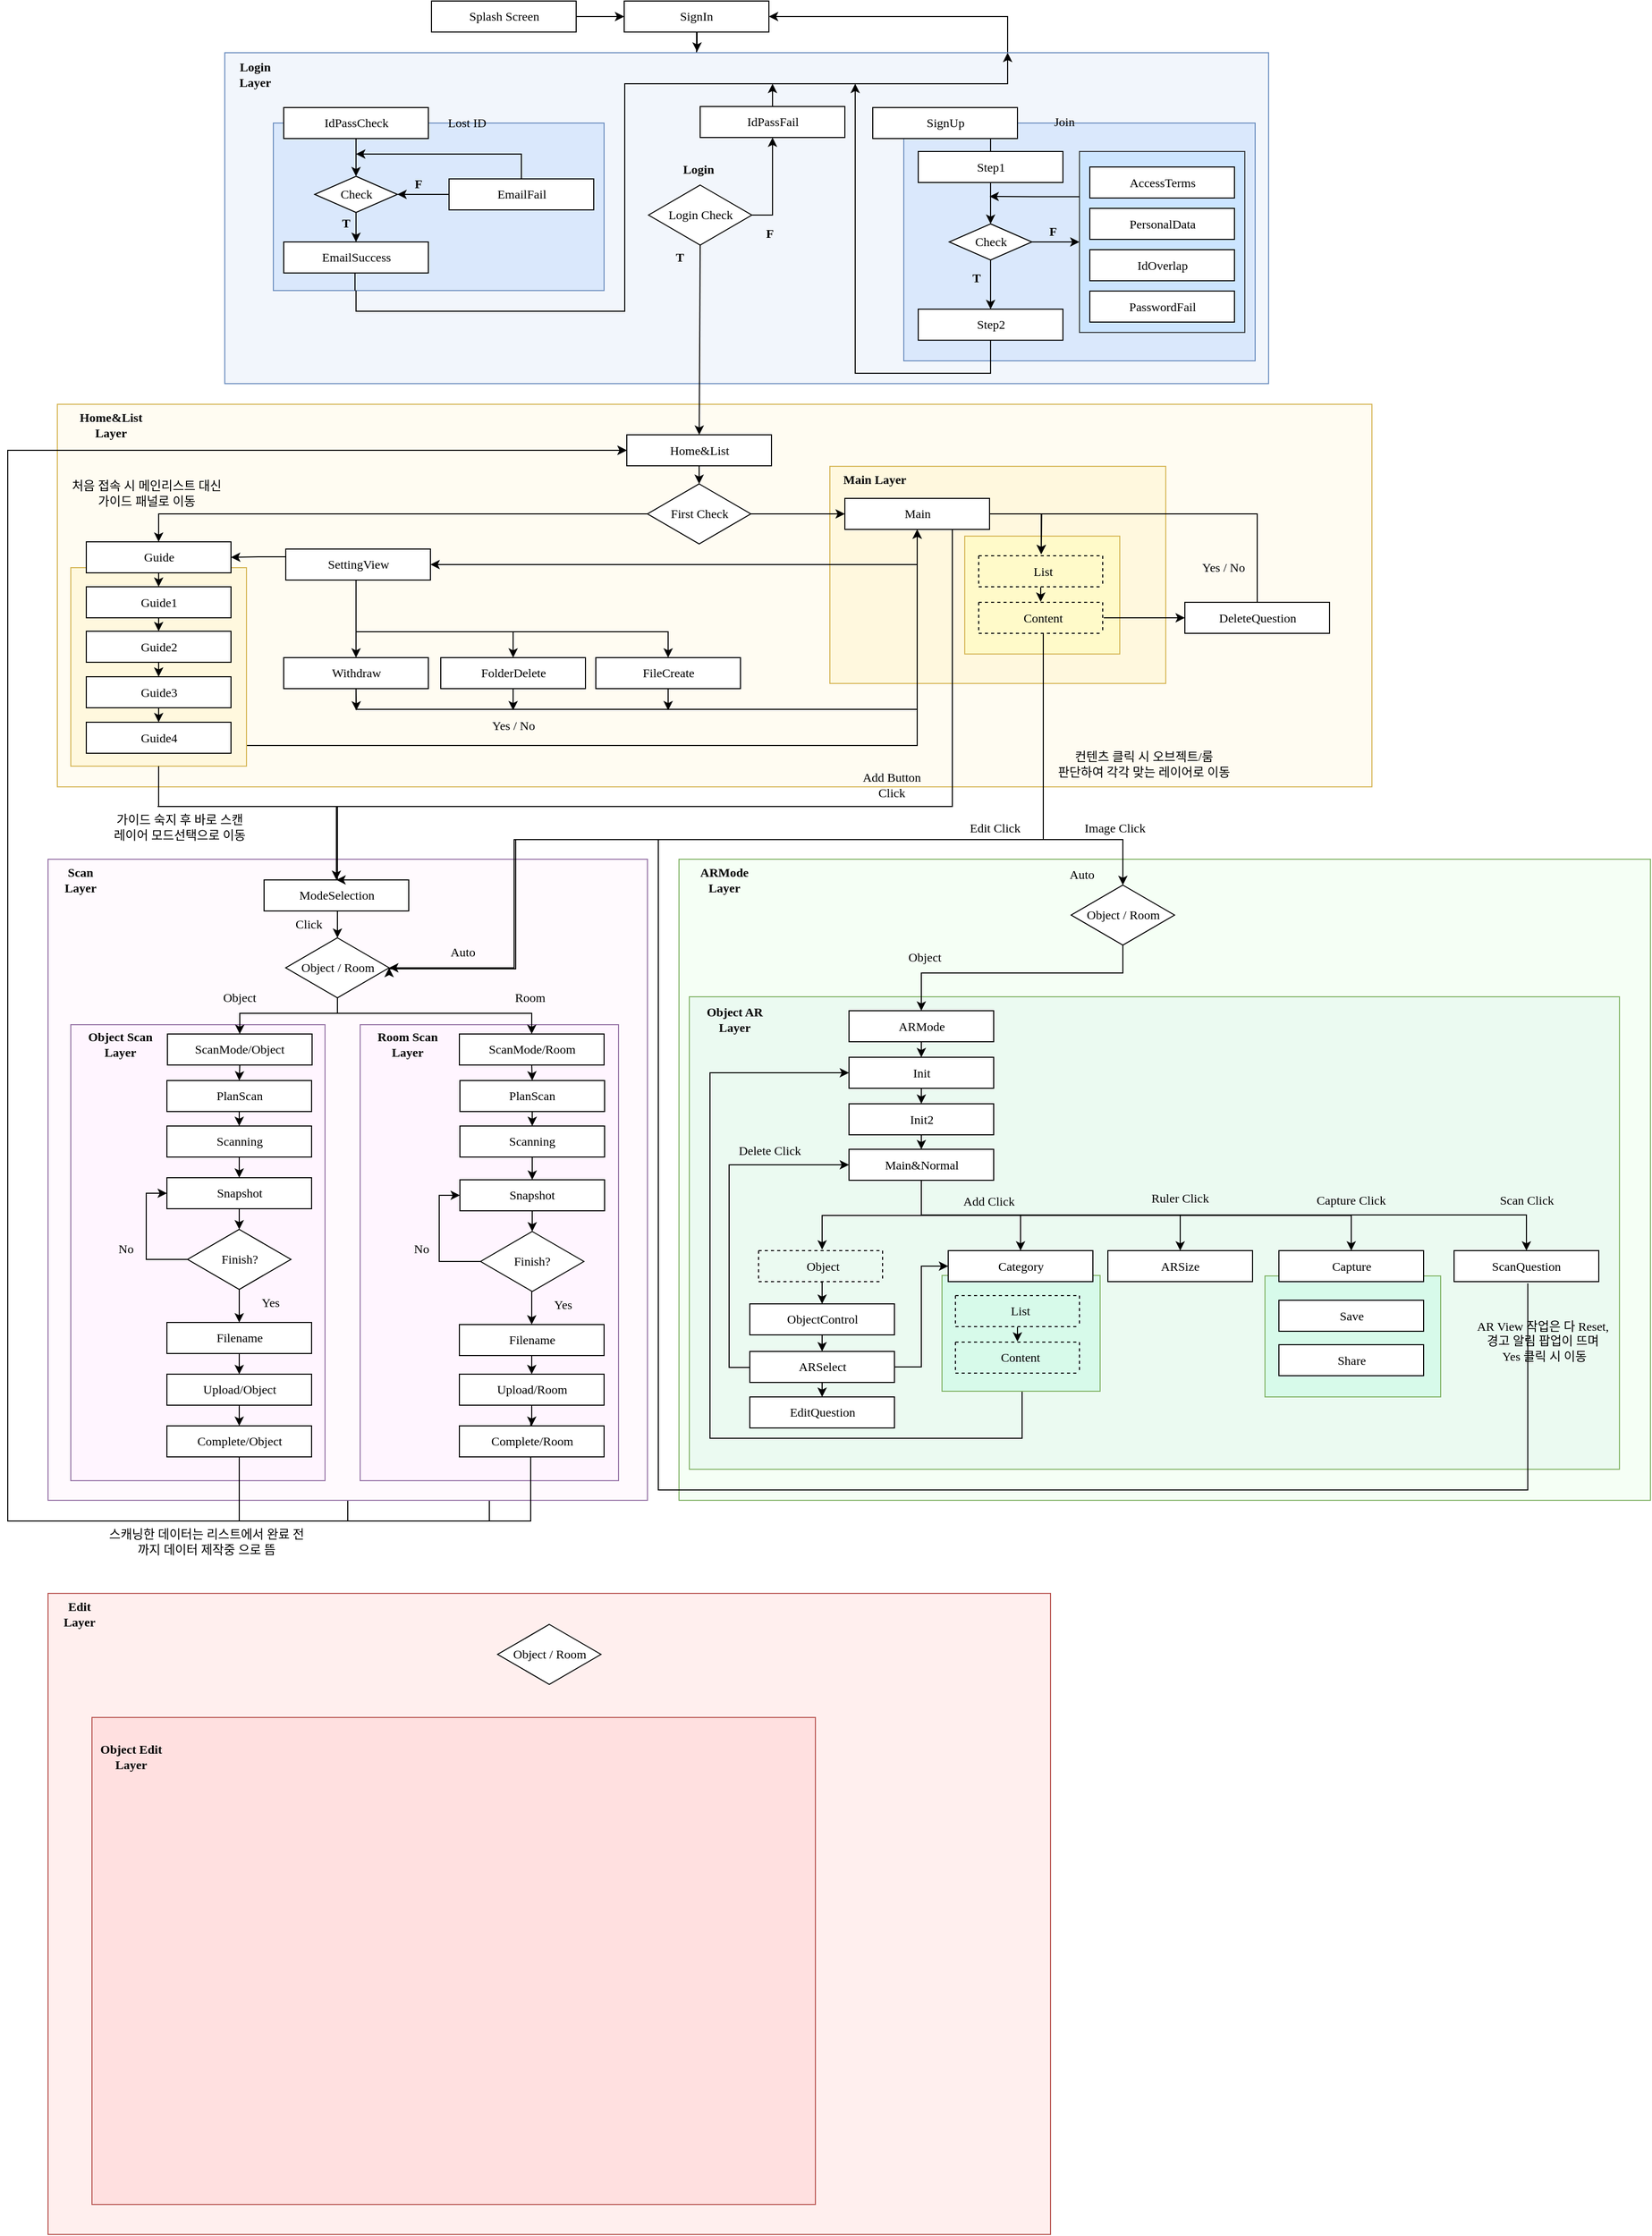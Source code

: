 <mxfile version="12.1.9" type="github" pages="1">
  <diagram id="XOLFAkgFm3Rj53Y3xqBl" name="Page-1">
    <mxGraphModel dx="2808" dy="2379" grid="1" gridSize="10" guides="1" tooltips="1" connect="1" arrows="1" fold="1" page="1" pageScale="1" pageWidth="827" pageHeight="1169" math="0" shadow="0">
      <root>
        <object label="" id="0">
          <mxCell/>
        </object>
        <mxCell id="1" parent="0"/>
        <mxCell id="ZnqCWuLimk8m2yiUj3K2-202" value="" style="rounded=0;whiteSpace=wrap;html=1;fontFamily=Verdana;fillColor=#FFEFEE;strokeColor=#b85450;" vertex="1" parent="1">
          <mxGeometry x="69.5" y="390" width="970" height="620" as="geometry"/>
        </mxCell>
        <mxCell id="ZnqCWuLimk8m2yiUj3K2-214" value="" style="rounded=0;whiteSpace=wrap;html=1;fontFamily=Verdana;fillColor=#FFE0E0;strokeColor=#b85450;" vertex="1" parent="1">
          <mxGeometry x="112" y="510" width="700" height="471" as="geometry"/>
        </mxCell>
        <mxCell id="ZnqCWuLimk8m2yiUj3K2-66" value="" style="rounded=0;whiteSpace=wrap;html=1;fontFamily=Verdana;fillColor=#F5FFF5;strokeColor=#82b366;" vertex="1" parent="1">
          <mxGeometry x="680" y="-320" width="940" height="620" as="geometry"/>
        </mxCell>
        <mxCell id="ZnqCWuLimk8m2yiUj3K2-65" value="" style="rounded=0;whiteSpace=wrap;html=1;fontFamily=Verdana;fillColor=#EBFAF1;strokeColor=#82b366;" vertex="1" parent="1">
          <mxGeometry x="690" y="-187" width="900" height="457" as="geometry"/>
        </mxCell>
        <mxCell id="ZnqCWuLimk8m2yiUj3K2-204" style="edgeStyle=orthogonalEdgeStyle;rounded=0;orthogonalLoop=1;jettySize=auto;html=1;exitX=0.5;exitY=1;exitDx=0;exitDy=0;entryX=0;entryY=0.5;entryDx=0;entryDy=0;" edge="1" parent="1" source="ZnqCWuLimk8m2yiUj3K2-192" target="ZnqCWuLimk8m2yiUj3K2-88">
          <mxGeometry relative="1" as="geometry">
            <Array as="points">
              <mxPoint x="1012" y="240"/>
              <mxPoint x="710" y="240"/>
              <mxPoint x="710" y="-113"/>
            </Array>
          </mxGeometry>
        </mxCell>
        <mxCell id="ZnqCWuLimk8m2yiUj3K2-192" value="" style="rounded=0;whiteSpace=wrap;html=1;fontFamily=Verdana;fillColor=#D7FAEA;strokeColor=#82b366;" vertex="1" parent="1">
          <mxGeometry x="934.5" y="82.5" width="153" height="112" as="geometry"/>
        </mxCell>
        <mxCell id="I7ZnQ06CRoN9AKOw03UI-177" value="" style="rounded=0;whiteSpace=wrap;html=1;fontFamily=Verdana;fillColor=#FFFCF2;strokeColor=#d6b656;" parent="1" vertex="1">
          <mxGeometry x="78.5" y="-760" width="1272" height="370" as="geometry"/>
        </mxCell>
        <mxCell id="ZnqCWuLimk8m2yiUj3K2-115" value="" style="rounded=0;whiteSpace=wrap;html=1;fontFamily=Verdana;fillColor=#FFF8DE;strokeColor=#d6b656;" vertex="1" parent="1">
          <mxGeometry x="826" y="-700" width="325" height="210" as="geometry"/>
        </mxCell>
        <mxCell id="ZnqCWuLimk8m2yiUj3K2-191" value="" style="rounded=0;whiteSpace=wrap;html=1;fontFamily=Verdana;fillColor=#FFFAC9;strokeColor=#d6b656;" vertex="1" parent="1">
          <mxGeometry x="956.5" y="-632.5" width="150" height="114" as="geometry"/>
        </mxCell>
        <mxCell id="I7ZnQ06CRoN9AKOw03UI-246" style="edgeStyle=orthogonalEdgeStyle;rounded=0;orthogonalLoop=1;jettySize=auto;html=1;exitX=1;exitY=0.75;exitDx=0;exitDy=0;entryX=0.5;entryY=1;entryDx=0;entryDy=0;fontFamily=Verdana;" parent="1" source="I7ZnQ06CRoN9AKOw03UI-198" target="I7ZnQ06CRoN9AKOw03UI-188" edge="1">
          <mxGeometry relative="1" as="geometry">
            <Array as="points">
              <mxPoint x="261.5" y="-430"/>
              <mxPoint x="910.5" y="-430"/>
            </Array>
          </mxGeometry>
        </mxCell>
        <mxCell id="I7ZnQ06CRoN9AKOw03UI-198" value="" style="rounded=0;whiteSpace=wrap;html=1;fontFamily=Verdana;fillColor=#FFF8DE;strokeColor=#d6b656;" parent="1" vertex="1">
          <mxGeometry x="91.5" y="-602" width="170" height="192" as="geometry"/>
        </mxCell>
        <mxCell id="pD5YeeOENnrOnMWcoTvS-38" style="edgeStyle=orthogonalEdgeStyle;rounded=0;orthogonalLoop=1;jettySize=auto;html=1;exitX=1;exitY=0.5;exitDx=0;exitDy=0;entryX=0;entryY=0.5;entryDx=0;entryDy=0;fontFamily=Verdana;" parent="1" source="pD5YeeOENnrOnMWcoTvS-1" target="pD5YeeOENnrOnMWcoTvS-3" edge="1">
          <mxGeometry relative="1" as="geometry"/>
        </mxCell>
        <mxCell id="pD5YeeOENnrOnMWcoTvS-1" value="Splash Screen" style="rounded=0;whiteSpace=wrap;fontFamily=Verdana;html=1;" parent="1" vertex="1">
          <mxGeometry x="440.5" y="-1150" width="140" height="30" as="geometry"/>
        </mxCell>
        <mxCell id="I7ZnQ06CRoN9AKOw03UI-268" value="" style="edgeStyle=orthogonalEdgeStyle;rounded=0;orthogonalLoop=1;jettySize=auto;html=1;fontFamily=Verdana;" parent="1" source="pD5YeeOENnrOnMWcoTvS-3" target="I7ZnQ06CRoN9AKOw03UI-267" edge="1">
          <mxGeometry relative="1" as="geometry"/>
        </mxCell>
        <mxCell id="pD5YeeOENnrOnMWcoTvS-3" value="SignIn" style="rounded=0;whiteSpace=wrap;fontFamily=Verdana;html=1;" parent="1" vertex="1">
          <mxGeometry x="627" y="-1150" width="140" height="30" as="geometry"/>
        </mxCell>
        <mxCell id="I7ZnQ06CRoN9AKOw03UI-267" value="SignIn" style="rounded=0;whiteSpace=wrap;fontFamily=Verdana;html=1;" parent="1" vertex="1">
          <mxGeometry x="627" y="-1040" width="140" height="30" as="geometry"/>
        </mxCell>
        <mxCell id="I7ZnQ06CRoN9AKOw03UI-83" style="edgeStyle=orthogonalEdgeStyle;rounded=0;orthogonalLoop=1;jettySize=auto;html=1;exitX=0.75;exitY=0;exitDx=0;exitDy=0;entryX=1;entryY=0.5;entryDx=0;entryDy=0;fontFamily=Verdana;" parent="1" source="I7ZnQ06CRoN9AKOw03UI-26" target="pD5YeeOENnrOnMWcoTvS-3" edge="1">
          <mxGeometry relative="1" as="geometry"/>
        </mxCell>
        <mxCell id="I7ZnQ06CRoN9AKOw03UI-85" value="" style="group" parent="1" vertex="1" connectable="0">
          <mxGeometry x="130.5" y="-1070" width="1157" height="290" as="geometry"/>
        </mxCell>
        <mxCell id="I7ZnQ06CRoN9AKOw03UI-79" value="" style="group" parent="I7ZnQ06CRoN9AKOw03UI-85" vertex="1" connectable="0">
          <mxGeometry width="1157" height="290" as="geometry"/>
        </mxCell>
        <mxCell id="I7ZnQ06CRoN9AKOw03UI-26" value="" style="rounded=0;whiteSpace=wrap;html=1;fontFamily=Verdana;fillColor=#F2F6FC;strokeColor=#6c8ebf;" parent="I7ZnQ06CRoN9AKOw03UI-79" vertex="1">
          <mxGeometry x="110" y="-30" width="1010" height="320" as="geometry"/>
        </mxCell>
        <mxCell id="I7ZnQ06CRoN9AKOw03UI-78" value="" style="group" parent="I7ZnQ06CRoN9AKOw03UI-79" vertex="1" connectable="0">
          <mxGeometry x="7" y="6" width="1100" height="262" as="geometry"/>
        </mxCell>
        <mxCell id="I7ZnQ06CRoN9AKOw03UI-24" value="" style="rounded=0;whiteSpace=wrap;html=1;fontFamily=Verdana;fillColor=#dae8fc;strokeColor=#6c8ebf;" parent="I7ZnQ06CRoN9AKOw03UI-78" vertex="1">
          <mxGeometry x="150" y="32" width="320" height="162" as="geometry"/>
        </mxCell>
        <mxCell id="pD5YeeOENnrOnMWcoTvS-5" value="IdPassCheck" style="rounded=0;whiteSpace=wrap;fontFamily=Verdana;html=1;" parent="I7ZnQ06CRoN9AKOw03UI-78" vertex="1">
          <mxGeometry x="160" y="17" width="140" height="30" as="geometry"/>
        </mxCell>
        <mxCell id="pD5YeeOENnrOnMWcoTvS-6" value="EmailFail" style="rounded=0;whiteSpace=wrap;fontFamily=Verdana;html=1;" parent="I7ZnQ06CRoN9AKOw03UI-78" vertex="1">
          <mxGeometry x="320" y="86" width="140" height="30" as="geometry"/>
        </mxCell>
        <mxCell id="pD5YeeOENnrOnMWcoTvS-7" value="EmailSuccess" style="rounded=0;whiteSpace=wrap;fontFamily=Verdana;html=1;" parent="I7ZnQ06CRoN9AKOw03UI-78" vertex="1">
          <mxGeometry x="160" y="147" width="140" height="30" as="geometry"/>
        </mxCell>
        <mxCell id="pD5YeeOENnrOnMWcoTvS-39" value="" style="group" parent="I7ZnQ06CRoN9AKOw03UI-78" vertex="1" connectable="0">
          <mxGeometry x="760" y="32" width="340" height="230" as="geometry"/>
        </mxCell>
        <mxCell id="pD5YeeOENnrOnMWcoTvS-27" value="" style="rounded=0;whiteSpace=wrap;html=1;fontFamily=Verdana;fillColor=#dae8fc;strokeColor=#6c8ebf;" parent="pD5YeeOENnrOnMWcoTvS-39" vertex="1">
          <mxGeometry width="340" height="230" as="geometry"/>
        </mxCell>
        <mxCell id="pD5YeeOENnrOnMWcoTvS-11" value="Step1" style="rounded=0;whiteSpace=wrap;fontFamily=Verdana;html=1;" parent="pD5YeeOENnrOnMWcoTvS-39" vertex="1">
          <mxGeometry x="14" y="27.5" width="140" height="30" as="geometry"/>
        </mxCell>
        <mxCell id="pD5YeeOENnrOnMWcoTvS-12" value="Step2" style="rounded=0;whiteSpace=wrap;fontFamily=Verdana;html=1;" parent="pD5YeeOENnrOnMWcoTvS-39" vertex="1">
          <mxGeometry x="14" y="180" width="140" height="30" as="geometry"/>
        </mxCell>
        <mxCell id="pD5YeeOENnrOnMWcoTvS-26" value="Check" style="rhombus;whiteSpace=wrap;html=1;fontFamily=Verdana;" parent="pD5YeeOENnrOnMWcoTvS-39" vertex="1">
          <mxGeometry x="44" y="97.5" width="80" height="35" as="geometry"/>
        </mxCell>
        <mxCell id="pD5YeeOENnrOnMWcoTvS-28" value="" style="endArrow=classic;html=1;fontFamily=Verdana;exitX=0.5;exitY=1;exitDx=0;exitDy=0;entryX=0.5;entryY=0;entryDx=0;entryDy=0;" parent="pD5YeeOENnrOnMWcoTvS-39" source="pD5YeeOENnrOnMWcoTvS-11" target="pD5YeeOENnrOnMWcoTvS-26" edge="1">
          <mxGeometry width="50" height="50" relative="1" as="geometry">
            <mxPoint x="130" y="72.5" as="sourcePoint"/>
            <mxPoint x="180" y="22.5" as="targetPoint"/>
          </mxGeometry>
        </mxCell>
        <mxCell id="pD5YeeOENnrOnMWcoTvS-31" value="" style="endArrow=classic;html=1;fontFamily=Verdana;exitX=1;exitY=0.5;exitDx=0;exitDy=0;entryX=0;entryY=0.5;entryDx=0;entryDy=0;" parent="pD5YeeOENnrOnMWcoTvS-39" source="pD5YeeOENnrOnMWcoTvS-26" target="pD5YeeOENnrOnMWcoTvS-13" edge="1">
          <mxGeometry width="50" height="50" relative="1" as="geometry">
            <mxPoint x="94.0" y="45" as="sourcePoint"/>
            <mxPoint x="94.0" y="82.5" as="targetPoint"/>
          </mxGeometry>
        </mxCell>
        <mxCell id="pD5YeeOENnrOnMWcoTvS-33" value="" style="endArrow=classic;html=1;fontFamily=Verdana;exitX=0.5;exitY=1;exitDx=0;exitDy=0;entryX=0.5;entryY=0;entryDx=0;entryDy=0;" parent="pD5YeeOENnrOnMWcoTvS-39" source="pD5YeeOENnrOnMWcoTvS-26" target="pD5YeeOENnrOnMWcoTvS-12" edge="1">
          <mxGeometry width="50" height="50" relative="1" as="geometry">
            <mxPoint x="134.0" y="125" as="sourcePoint"/>
            <mxPoint x="180" y="125" as="targetPoint"/>
          </mxGeometry>
        </mxCell>
        <mxCell id="pD5YeeOENnrOnMWcoTvS-34" value="F" style="text;html=1;strokeColor=none;fillColor=none;align=center;verticalAlign=middle;whiteSpace=wrap;rounded=0;fontFamily=Verdana;fontStyle=1" parent="pD5YeeOENnrOnMWcoTvS-39" vertex="1">
          <mxGeometry x="124" y="95" width="40" height="20" as="geometry"/>
        </mxCell>
        <mxCell id="pD5YeeOENnrOnMWcoTvS-36" value="T" style="text;html=1;strokeColor=none;fillColor=none;align=center;verticalAlign=middle;whiteSpace=wrap;rounded=0;fontFamily=Verdana;fontStyle=1" parent="pD5YeeOENnrOnMWcoTvS-39" vertex="1">
          <mxGeometry x="50" y="140" width="40" height="20" as="geometry"/>
        </mxCell>
        <mxCell id="pD5YeeOENnrOnMWcoTvS-4" value="SignUp" style="rounded=0;whiteSpace=wrap;fontFamily=Verdana;html=1;" parent="pD5YeeOENnrOnMWcoTvS-39" vertex="1">
          <mxGeometry x="-30" y="-15" width="140" height="30" as="geometry"/>
        </mxCell>
        <mxCell id="pD5YeeOENnrOnMWcoTvS-42" value="" style="endArrow=none;html=1;fontFamily=Verdana;exitX=0.5;exitY=0;exitDx=0;exitDy=0;" parent="pD5YeeOENnrOnMWcoTvS-39" source="pD5YeeOENnrOnMWcoTvS-11" edge="1">
          <mxGeometry width="50" height="50" relative="1" as="geometry">
            <mxPoint x="34" y="65" as="sourcePoint"/>
            <mxPoint x="84" y="15" as="targetPoint"/>
          </mxGeometry>
        </mxCell>
        <mxCell id="pD5YeeOENnrOnMWcoTvS-43" value="" style="endArrow=none;html=1;fontFamily=Verdana;entryX=0.5;entryY=1;entryDx=0;entryDy=0;" parent="pD5YeeOENnrOnMWcoTvS-39" target="pD5YeeOENnrOnMWcoTvS-12" edge="1">
          <mxGeometry width="50" height="50" relative="1" as="geometry">
            <mxPoint x="84" y="230" as="sourcePoint"/>
            <mxPoint x="-470" y="250" as="targetPoint"/>
          </mxGeometry>
        </mxCell>
        <mxCell id="pD5YeeOENnrOnMWcoTvS-13" value="" style="rounded=0;whiteSpace=wrap;html=1;fontFamily=Verdana;fillColor=#cce5ff;strokeColor=#36393d;" parent="pD5YeeOENnrOnMWcoTvS-39" vertex="1">
          <mxGeometry x="170" y="27.5" width="160" height="175" as="geometry"/>
        </mxCell>
        <mxCell id="pD5YeeOENnrOnMWcoTvS-24" value="AccessTerms" style="rounded=0;whiteSpace=wrap;fontFamily=Verdana;html=1;" parent="pD5YeeOENnrOnMWcoTvS-39" vertex="1">
          <mxGeometry x="180" y="42.5" width="140" height="30" as="geometry"/>
        </mxCell>
        <mxCell id="pD5YeeOENnrOnMWcoTvS-25" value="PersonalData" style="rounded=0;whiteSpace=wrap;fontFamily=Verdana;html=1;" parent="pD5YeeOENnrOnMWcoTvS-39" vertex="1">
          <mxGeometry x="180" y="82.5" width="140" height="30" as="geometry"/>
        </mxCell>
        <mxCell id="pD5YeeOENnrOnMWcoTvS-15" value="IdOverlap" style="rounded=0;whiteSpace=wrap;fontFamily=Verdana;html=1;" parent="pD5YeeOENnrOnMWcoTvS-39" vertex="1">
          <mxGeometry x="180" y="122.5" width="140" height="30" as="geometry"/>
        </mxCell>
        <mxCell id="pD5YeeOENnrOnMWcoTvS-16" value="PasswordFail" style="rounded=0;whiteSpace=wrap;fontFamily=Verdana;html=1;" parent="pD5YeeOENnrOnMWcoTvS-39" vertex="1">
          <mxGeometry x="180" y="162.5" width="140" height="30" as="geometry"/>
        </mxCell>
        <mxCell id="I7ZnQ06CRoN9AKOw03UI-1" value="Check" style="rhombus;whiteSpace=wrap;html=1;fontFamily=Verdana;" parent="I7ZnQ06CRoN9AKOw03UI-78" vertex="1">
          <mxGeometry x="190" y="83.5" width="80" height="35" as="geometry"/>
        </mxCell>
        <mxCell id="I7ZnQ06CRoN9AKOw03UI-50" value="" style="endArrow=classic;html=1;fontFamily=Verdana;exitX=0.5;exitY=1;exitDx=0;exitDy=0;entryX=0.5;entryY=0;entryDx=0;entryDy=0;" parent="I7ZnQ06CRoN9AKOw03UI-78" source="pD5YeeOENnrOnMWcoTvS-5" target="I7ZnQ06CRoN9AKOw03UI-1" edge="1">
          <mxGeometry width="50" height="50" relative="1" as="geometry">
            <mxPoint x="233" y="49.5" as="sourcePoint"/>
            <mxPoint x="233" y="84.5" as="targetPoint"/>
          </mxGeometry>
        </mxCell>
        <mxCell id="I7ZnQ06CRoN9AKOw03UI-51" value="" style="endArrow=classic;html=1;fontFamily=Verdana;exitX=0;exitY=0.5;exitDx=0;exitDy=0;entryX=1;entryY=0.5;entryDx=0;entryDy=0;" parent="I7ZnQ06CRoN9AKOw03UI-78" source="pD5YeeOENnrOnMWcoTvS-6" target="I7ZnQ06CRoN9AKOw03UI-1" edge="1">
          <mxGeometry width="50" height="50" relative="1" as="geometry">
            <mxPoint x="243" y="57" as="sourcePoint"/>
            <mxPoint x="243" y="93.5" as="targetPoint"/>
          </mxGeometry>
        </mxCell>
        <mxCell id="I7ZnQ06CRoN9AKOw03UI-54" style="edgeStyle=orthogonalEdgeStyle;rounded=0;orthogonalLoop=1;jettySize=auto;html=1;exitX=0.5;exitY=0;exitDx=0;exitDy=0;fontFamily=Verdana;" parent="I7ZnQ06CRoN9AKOw03UI-78" source="pD5YeeOENnrOnMWcoTvS-6" edge="1">
          <mxGeometry relative="1" as="geometry">
            <mxPoint x="230" y="62" as="targetPoint"/>
            <mxPoint x="389.99" y="86" as="sourcePoint"/>
            <Array as="points">
              <mxPoint x="390" y="62"/>
            </Array>
          </mxGeometry>
        </mxCell>
        <mxCell id="I7ZnQ06CRoN9AKOw03UI-55" value="" style="endArrow=classic;html=1;fontFamily=Verdana;exitX=0.5;exitY=1;exitDx=0;exitDy=0;" parent="I7ZnQ06CRoN9AKOw03UI-78" source="I7ZnQ06CRoN9AKOw03UI-1" target="pD5YeeOENnrOnMWcoTvS-7" edge="1">
          <mxGeometry width="50" height="50" relative="1" as="geometry">
            <mxPoint x="240" y="57" as="sourcePoint"/>
            <mxPoint x="240" y="93.5" as="targetPoint"/>
          </mxGeometry>
        </mxCell>
        <mxCell id="I7ZnQ06CRoN9AKOw03UI-76" value="T" style="text;html=1;strokeColor=none;fillColor=none;align=center;verticalAlign=middle;whiteSpace=wrap;rounded=0;fontFamily=Verdana;fontStyle=1" parent="I7ZnQ06CRoN9AKOw03UI-78" vertex="1">
          <mxGeometry x="200" y="118.5" width="40" height="20" as="geometry"/>
        </mxCell>
        <mxCell id="I7ZnQ06CRoN9AKOw03UI-77" value="F" style="text;html=1;strokeColor=none;fillColor=none;align=center;verticalAlign=middle;whiteSpace=wrap;rounded=0;fontFamily=Verdana;fontStyle=1" parent="I7ZnQ06CRoN9AKOw03UI-78" vertex="1">
          <mxGeometry x="270" y="81" width="40" height="20" as="geometry"/>
        </mxCell>
        <mxCell id="I7ZnQ06CRoN9AKOw03UI-170" value="" style="endArrow=none;html=1;fontFamily=Verdana;entryX=0.5;entryY=1;entryDx=0;entryDy=0;" parent="I7ZnQ06CRoN9AKOw03UI-78" edge="1">
          <mxGeometry width="50" height="50" relative="1" as="geometry">
            <mxPoint x="229" y="194" as="sourcePoint"/>
            <mxPoint x="229" y="177.0" as="targetPoint"/>
          </mxGeometry>
        </mxCell>
        <mxCell id="I7ZnQ06CRoN9AKOw03UI-127" style="edgeStyle=orthogonalEdgeStyle;rounded=0;orthogonalLoop=1;jettySize=auto;html=1;exitX=1;exitY=0.5;exitDx=0;exitDy=0;fontFamily=Verdana;entryX=0.5;entryY=1;entryDx=0;entryDy=0;" parent="I7ZnQ06CRoN9AKOw03UI-79" source="I7ZnQ06CRoN9AKOw03UI-25" target="pD5YeeOENnrOnMWcoTvS-10" edge="1">
          <mxGeometry relative="1" as="geometry"/>
        </mxCell>
        <mxCell id="I7ZnQ06CRoN9AKOw03UI-25" value="Login Check" style="rhombus;whiteSpace=wrap;html=1;fontFamily=Verdana;" parent="I7ZnQ06CRoN9AKOw03UI-79" vertex="1">
          <mxGeometry x="520" y="98" width="100" height="58" as="geometry"/>
        </mxCell>
        <mxCell id="I7ZnQ06CRoN9AKOw03UI-126" value="F" style="text;html=1;strokeColor=none;fillColor=none;align=center;verticalAlign=middle;whiteSpace=wrap;rounded=0;fontFamily=Verdana;fontStyle=1" parent="I7ZnQ06CRoN9AKOw03UI-79" vertex="1">
          <mxGeometry x="617" y="135" width="40" height="20" as="geometry"/>
        </mxCell>
        <mxCell id="I7ZnQ06CRoN9AKOw03UI-168" value="T" style="text;html=1;strokeColor=none;fillColor=none;align=center;verticalAlign=middle;whiteSpace=wrap;rounded=0;fontFamily=Verdana;fontStyle=1" parent="I7ZnQ06CRoN9AKOw03UI-79" vertex="1">
          <mxGeometry x="530" y="157.5" width="40" height="20" as="geometry"/>
        </mxCell>
        <mxCell id="pD5YeeOENnrOnMWcoTvS-10" value="IdPassFail" style="rounded=0;whiteSpace=wrap;fontFamily=Verdana;html=1;" parent="I7ZnQ06CRoN9AKOw03UI-79" vertex="1">
          <mxGeometry x="570" y="22" width="140" height="30" as="geometry"/>
        </mxCell>
        <mxCell id="I7ZnQ06CRoN9AKOw03UI-227" value="Login" style="text;html=1;strokeColor=none;fillColor=none;align=center;verticalAlign=middle;whiteSpace=wrap;rounded=0;fontFamily=Verdana;fontStyle=1" parent="I7ZnQ06CRoN9AKOw03UI-79" vertex="1">
          <mxGeometry x="548" y="73" width="40" height="20" as="geometry"/>
        </mxCell>
        <mxCell id="I7ZnQ06CRoN9AKOw03UI-262" style="edgeStyle=orthogonalEdgeStyle;rounded=0;orthogonalLoop=1;jettySize=auto;html=1;exitX=0.25;exitY=1;exitDx=0;exitDy=0;entryX=0.75;entryY=0;entryDx=0;entryDy=0;fontFamily=Verdana;" parent="I7ZnQ06CRoN9AKOw03UI-79" source="I7ZnQ06CRoN9AKOw03UI-24" target="I7ZnQ06CRoN9AKOw03UI-26" edge="1">
          <mxGeometry relative="1" as="geometry">
            <Array as="points">
              <mxPoint x="237" y="220"/>
              <mxPoint x="497" y="220"/>
              <mxPoint x="497"/>
              <mxPoint x="868"/>
            </Array>
          </mxGeometry>
        </mxCell>
        <mxCell id="I7ZnQ06CRoN9AKOw03UI-88" value="" style="endArrow=classic;html=1;fontFamily=Verdana;" parent="1" edge="1">
          <mxGeometry width="50" height="50" relative="1" as="geometry">
            <mxPoint x="697.5" y="-1120" as="sourcePoint"/>
            <mxPoint x="697.5" y="-1101" as="targetPoint"/>
          </mxGeometry>
        </mxCell>
        <mxCell id="I7ZnQ06CRoN9AKOw03UI-128" value="" style="endArrow=classic;html=1;fontFamily=Verdana;exitX=0.5;exitY=1;exitDx=0;exitDy=0;" parent="1" source="I7ZnQ06CRoN9AKOw03UI-25" target="I7ZnQ06CRoN9AKOw03UI-178" edge="1">
          <mxGeometry width="50" height="50" relative="1" as="geometry">
            <mxPoint x="150.5" y="-750" as="sourcePoint"/>
            <mxPoint x="700.5" y="-770" as="targetPoint"/>
          </mxGeometry>
        </mxCell>
        <mxCell id="I7ZnQ06CRoN9AKOw03UI-173" style="edgeStyle=orthogonalEdgeStyle;rounded=0;orthogonalLoop=1;jettySize=auto;html=1;exitX=0;exitY=0.25;exitDx=0;exitDy=0;fontFamily=Verdana;" parent="1" source="pD5YeeOENnrOnMWcoTvS-13" edge="1">
          <mxGeometry relative="1" as="geometry">
            <mxPoint x="980.5" y="-961" as="targetPoint"/>
          </mxGeometry>
        </mxCell>
        <mxCell id="I7ZnQ06CRoN9AKOw03UI-189" style="edgeStyle=orthogonalEdgeStyle;rounded=0;orthogonalLoop=1;jettySize=auto;html=1;entryX=0.5;entryY=0;entryDx=0;entryDy=0;fontFamily=Verdana;" parent="1" source="I7ZnQ06CRoN9AKOw03UI-174" target="I7ZnQ06CRoN9AKOw03UI-185" edge="1">
          <mxGeometry relative="1" as="geometry"/>
        </mxCell>
        <mxCell id="I7ZnQ06CRoN9AKOw03UI-229" style="edgeStyle=orthogonalEdgeStyle;rounded=0;orthogonalLoop=1;jettySize=auto;html=1;exitX=1;exitY=0.5;exitDx=0;exitDy=0;fontFamily=Verdana;" parent="1" source="I7ZnQ06CRoN9AKOw03UI-174" target="I7ZnQ06CRoN9AKOw03UI-188" edge="1">
          <mxGeometry relative="1" as="geometry"/>
        </mxCell>
        <mxCell id="I7ZnQ06CRoN9AKOw03UI-174" value="First Check" style="rhombus;whiteSpace=wrap;html=1;fontFamily=Verdana;" parent="1" vertex="1">
          <mxGeometry x="649.5" y="-683" width="100" height="58" as="geometry"/>
        </mxCell>
        <mxCell id="I7ZnQ06CRoN9AKOw03UI-178" value="Home&amp;amp;List" style="rounded=0;whiteSpace=wrap;fontFamily=Verdana;html=1;" parent="1" vertex="1">
          <mxGeometry x="629.5" y="-730.5" width="140" height="30" as="geometry"/>
        </mxCell>
        <mxCell id="I7ZnQ06CRoN9AKOw03UI-240" style="edgeStyle=orthogonalEdgeStyle;rounded=0;orthogonalLoop=1;jettySize=auto;html=1;exitX=0.5;exitY=1;exitDx=0;exitDy=0;entryX=0.5;entryY=1;entryDx=0;entryDy=0;fontFamily=Verdana;" parent="1" source="I7ZnQ06CRoN9AKOw03UI-179" target="I7ZnQ06CRoN9AKOw03UI-188" edge="1">
          <mxGeometry relative="1" as="geometry"/>
        </mxCell>
        <mxCell id="I7ZnQ06CRoN9AKOw03UI-244" style="edgeStyle=orthogonalEdgeStyle;rounded=0;orthogonalLoop=1;jettySize=auto;html=1;exitX=0.5;exitY=1;exitDx=0;exitDy=0;fontFamily=Verdana;" parent="1" source="I7ZnQ06CRoN9AKOw03UI-179" edge="1">
          <mxGeometry relative="1" as="geometry">
            <mxPoint x="367.833" y="-463.833" as="targetPoint"/>
          </mxGeometry>
        </mxCell>
        <mxCell id="I7ZnQ06CRoN9AKOw03UI-179" value="Withdraw&lt;span style=&quot;font-family: &amp;#34;helvetica&amp;#34; , &amp;#34;arial&amp;#34; , sans-serif ; font-size: 0px ; white-space: nowrap&quot;&gt;%3CmxGraphModel%3E%3Croot%3E%3CmxCell%20id%3D%220%22%2F%3E%3CmxCell%20id%3D%221%22%20parent%3D%220%22%2F%3E%3CmxCell%20id%3D%222%22%20value%3D%22Home%26amp%3Bamp%3BList%22%20style%3D%22rounded%3D0%3BwhiteSpace%3Dwrap%3BfontFamily%3DVerdana%3Bhtml%3D1%3B%22%20vertex%3D%221%22%20parent%3D%221%22%3E%3CmxGeometry%20x%3D%22698.5%22%20y%3D%22-690%22%20width%3D%22140%22%20height%3D%2230%22%20as%3D%22geometry%22%2F%3E%3C%2FmxCell%3E%3C%2Froot%3E%3C%2FmxGraphModel%3E&lt;/span&gt;" style="rounded=0;whiteSpace=wrap;fontFamily=Verdana;html=1;" parent="1" vertex="1">
          <mxGeometry x="297.5" y="-515" width="140" height="30" as="geometry"/>
        </mxCell>
        <mxCell id="I7ZnQ06CRoN9AKOw03UI-203" style="edgeStyle=orthogonalEdgeStyle;rounded=0;orthogonalLoop=1;jettySize=auto;html=1;exitX=0.5;exitY=1;exitDx=0;exitDy=0;entryX=0.5;entryY=0;entryDx=0;entryDy=0;fontFamily=Verdana;" parent="1" source="I7ZnQ06CRoN9AKOw03UI-180" target="I7ZnQ06CRoN9AKOw03UI-182" edge="1">
          <mxGeometry relative="1" as="geometry">
            <Array as="points">
              <mxPoint x="367.5" y="-540"/>
              <mxPoint x="669.5" y="-540"/>
            </Array>
          </mxGeometry>
        </mxCell>
        <mxCell id="I7ZnQ06CRoN9AKOw03UI-205" style="edgeStyle=orthogonalEdgeStyle;rounded=0;orthogonalLoop=1;jettySize=auto;html=1;exitX=0;exitY=0.25;exitDx=0;exitDy=0;entryX=1;entryY=0.5;entryDx=0;entryDy=0;fontFamily=Verdana;" parent="1" source="I7ZnQ06CRoN9AKOw03UI-180" target="I7ZnQ06CRoN9AKOw03UI-185" edge="1">
          <mxGeometry relative="1" as="geometry"/>
        </mxCell>
        <mxCell id="I7ZnQ06CRoN9AKOw03UI-207" style="edgeStyle=orthogonalEdgeStyle;rounded=0;orthogonalLoop=1;jettySize=auto;html=1;exitX=0.5;exitY=1;exitDx=0;exitDy=0;entryX=0.5;entryY=0;entryDx=0;entryDy=0;fontFamily=Verdana;" parent="1" source="I7ZnQ06CRoN9AKOw03UI-180" target="I7ZnQ06CRoN9AKOw03UI-179" edge="1">
          <mxGeometry relative="1" as="geometry">
            <Array as="points">
              <mxPoint x="367.5" y="-590"/>
            </Array>
          </mxGeometry>
        </mxCell>
        <mxCell id="I7ZnQ06CRoN9AKOw03UI-209" style="edgeStyle=orthogonalEdgeStyle;rounded=0;orthogonalLoop=1;jettySize=auto;html=1;exitX=0.5;exitY=1;exitDx=0;exitDy=0;entryX=0.5;entryY=0;entryDx=0;entryDy=0;fontFamily=Verdana;" parent="1" source="I7ZnQ06CRoN9AKOw03UI-180" target="I7ZnQ06CRoN9AKOw03UI-181" edge="1">
          <mxGeometry relative="1" as="geometry">
            <Array as="points">
              <mxPoint x="367.5" y="-590"/>
              <mxPoint x="367.5" y="-540"/>
              <mxPoint x="519.5" y="-540"/>
            </Array>
          </mxGeometry>
        </mxCell>
        <mxCell id="I7ZnQ06CRoN9AKOw03UI-180" value="SettingView" style="rounded=0;whiteSpace=wrap;fontFamily=Verdana;html=1;" parent="1" vertex="1">
          <mxGeometry x="299.5" y="-620" width="140" height="30" as="geometry"/>
        </mxCell>
        <mxCell id="I7ZnQ06CRoN9AKOw03UI-242" style="edgeStyle=orthogonalEdgeStyle;rounded=0;orthogonalLoop=1;jettySize=auto;html=1;exitX=0.5;exitY=1;exitDx=0;exitDy=0;fontFamily=Verdana;" parent="1" source="I7ZnQ06CRoN9AKOw03UI-181" edge="1">
          <mxGeometry relative="1" as="geometry">
            <mxPoint x="519.5" y="-464" as="targetPoint"/>
          </mxGeometry>
        </mxCell>
        <mxCell id="I7ZnQ06CRoN9AKOw03UI-181" value="FolderDelete" style="rounded=0;whiteSpace=wrap;fontFamily=Verdana;html=1;" parent="1" vertex="1">
          <mxGeometry x="449.5" y="-515" width="140" height="30" as="geometry"/>
        </mxCell>
        <mxCell id="I7ZnQ06CRoN9AKOw03UI-243" style="edgeStyle=orthogonalEdgeStyle;rounded=0;orthogonalLoop=1;jettySize=auto;html=1;exitX=0.5;exitY=1;exitDx=0;exitDy=0;fontFamily=Verdana;" parent="1" source="I7ZnQ06CRoN9AKOw03UI-182" edge="1">
          <mxGeometry relative="1" as="geometry">
            <mxPoint x="669.5" y="-464" as="targetPoint"/>
          </mxGeometry>
        </mxCell>
        <mxCell id="I7ZnQ06CRoN9AKOw03UI-182" value="FileCreate" style="rounded=0;whiteSpace=wrap;fontFamily=Verdana;html=1;" parent="1" vertex="1">
          <mxGeometry x="599.5" y="-515" width="140" height="30" as="geometry"/>
        </mxCell>
        <mxCell id="I7ZnQ06CRoN9AKOw03UI-252" style="edgeStyle=orthogonalEdgeStyle;rounded=0;orthogonalLoop=1;jettySize=auto;html=1;fontFamily=Verdana;exitX=0.5;exitY=0;exitDx=0;exitDy=0;" parent="1" source="I7ZnQ06CRoN9AKOw03UI-183" edge="1">
          <mxGeometry relative="1" as="geometry">
            <mxPoint x="1030.5" y="-615" as="targetPoint"/>
            <Array as="points">
              <mxPoint x="1239.5" y="-654"/>
              <mxPoint x="1030.5" y="-654"/>
            </Array>
          </mxGeometry>
        </mxCell>
        <mxCell id="I7ZnQ06CRoN9AKOw03UI-183" value="DeleteQuestion&lt;span style=&quot;font-family: &amp;#34;helvetica&amp;#34; , &amp;#34;arial&amp;#34; , sans-serif ; font-size: 0px ; white-space: nowrap&quot;&gt;%3CmxGraphModel%3E%3Croot%3E%3CmxCell%20id%3D%220%22%2F%3E%3CmxCell%20id%3D%221%22%20parent%3D%220%22%2F%3E%3CmxCell%20id%3D%222%22%20value%3D%22FileCreate%22%20style%3D%22rounded%3D0%3BwhiteSpace%3Dwrap%3BfontFamily%3DVerdana%3Bhtml%3D1%3B%22%20vertex%3D%221%22%20parent%3D%221%22%3E%3CmxGeometry%20x%3D%22870%22%20y%3D%22-620%22%20width%3D%22140%22%20height%3D%2230%22%20as%3D%22geometry%22%2F%3E%3C%2FmxCell%3E%3C%2Froot%3E%3C%2FmxGraphModel%3E&lt;/span&gt;" style="rounded=0;whiteSpace=wrap;fontFamily=Verdana;html=1;" parent="1" vertex="1">
          <mxGeometry x="1169.5" y="-568.5" width="140" height="30" as="geometry"/>
        </mxCell>
        <mxCell id="I7ZnQ06CRoN9AKOw03UI-194" style="edgeStyle=orthogonalEdgeStyle;rounded=0;orthogonalLoop=1;jettySize=auto;html=1;exitX=0.5;exitY=1;exitDx=0;exitDy=0;entryX=0.5;entryY=0;entryDx=0;entryDy=0;fontFamily=Verdana;" parent="1" source="I7ZnQ06CRoN9AKOw03UI-185" target="I7ZnQ06CRoN9AKOw03UI-190" edge="1">
          <mxGeometry relative="1" as="geometry"/>
        </mxCell>
        <mxCell id="I7ZnQ06CRoN9AKOw03UI-185" value="Guide" style="rounded=0;whiteSpace=wrap;fontFamily=Verdana;html=1;" parent="1" vertex="1">
          <mxGeometry x="106.5" y="-627" width="140" height="30" as="geometry"/>
        </mxCell>
        <mxCell id="I7ZnQ06CRoN9AKOw03UI-186" value="" style="endArrow=classic;html=1;fontFamily=Verdana;exitX=0.5;exitY=1;exitDx=0;exitDy=0;entryX=0.5;entryY=0;entryDx=0;entryDy=0;" parent="1" source="I7ZnQ06CRoN9AKOw03UI-178" target="I7ZnQ06CRoN9AKOw03UI-174" edge="1">
          <mxGeometry width="50" height="50" relative="1" as="geometry">
            <mxPoint x="709.5" y="-894" as="sourcePoint"/>
            <mxPoint x="709.5" y="-730" as="targetPoint"/>
          </mxGeometry>
        </mxCell>
        <mxCell id="I7ZnQ06CRoN9AKOw03UI-228" style="edgeStyle=orthogonalEdgeStyle;rounded=0;orthogonalLoop=1;jettySize=auto;html=1;exitX=0.5;exitY=1;exitDx=0;exitDy=0;entryX=1;entryY=0.5;entryDx=0;entryDy=0;fontFamily=Verdana;" parent="1" source="I7ZnQ06CRoN9AKOw03UI-188" target="I7ZnQ06CRoN9AKOw03UI-180" edge="1">
          <mxGeometry relative="1" as="geometry">
            <Array as="points">
              <mxPoint x="910.5" y="-605"/>
            </Array>
          </mxGeometry>
        </mxCell>
        <mxCell id="ZnqCWuLimk8m2yiUj3K2-126" style="edgeStyle=orthogonalEdgeStyle;rounded=0;orthogonalLoop=1;jettySize=auto;html=1;exitX=1;exitY=0.5;exitDx=0;exitDy=0;" edge="1" parent="1" source="I7ZnQ06CRoN9AKOw03UI-188">
          <mxGeometry relative="1" as="geometry">
            <mxPoint x="1030.5" y="-615" as="targetPoint"/>
          </mxGeometry>
        </mxCell>
        <mxCell id="I7ZnQ06CRoN9AKOw03UI-188" value="Main" style="rounded=0;whiteSpace=wrap;fontFamily=Verdana;html=1;" parent="1" vertex="1">
          <mxGeometry x="840.5" y="-669" width="140" height="30" as="geometry"/>
        </mxCell>
        <mxCell id="I7ZnQ06CRoN9AKOw03UI-195" style="edgeStyle=orthogonalEdgeStyle;rounded=0;orthogonalLoop=1;jettySize=auto;html=1;exitX=0.5;exitY=1;exitDx=0;exitDy=0;entryX=0.5;entryY=0;entryDx=0;entryDy=0;fontFamily=Verdana;" parent="1" source="I7ZnQ06CRoN9AKOw03UI-190" target="I7ZnQ06CRoN9AKOw03UI-191" edge="1">
          <mxGeometry relative="1" as="geometry"/>
        </mxCell>
        <mxCell id="I7ZnQ06CRoN9AKOw03UI-190" value="Guide1" style="rounded=0;whiteSpace=wrap;fontFamily=Verdana;html=1;" parent="1" vertex="1">
          <mxGeometry x="106.5" y="-583.5" width="140" height="30" as="geometry"/>
        </mxCell>
        <mxCell id="I7ZnQ06CRoN9AKOw03UI-196" style="edgeStyle=orthogonalEdgeStyle;rounded=0;orthogonalLoop=1;jettySize=auto;html=1;exitX=0.5;exitY=1;exitDx=0;exitDy=0;entryX=0.5;entryY=0;entryDx=0;entryDy=0;fontFamily=Verdana;" parent="1" source="I7ZnQ06CRoN9AKOw03UI-191" target="I7ZnQ06CRoN9AKOw03UI-192" edge="1">
          <mxGeometry relative="1" as="geometry"/>
        </mxCell>
        <mxCell id="I7ZnQ06CRoN9AKOw03UI-191" value="Guide2" style="rounded=0;whiteSpace=wrap;fontFamily=Verdana;html=1;" parent="1" vertex="1">
          <mxGeometry x="106.5" y="-540.5" width="140" height="30" as="geometry"/>
        </mxCell>
        <mxCell id="I7ZnQ06CRoN9AKOw03UI-197" style="edgeStyle=orthogonalEdgeStyle;rounded=0;orthogonalLoop=1;jettySize=auto;html=1;exitX=0.5;exitY=1;exitDx=0;exitDy=0;entryX=0.5;entryY=0;entryDx=0;entryDy=0;fontFamily=Verdana;" parent="1" source="I7ZnQ06CRoN9AKOw03UI-192" target="I7ZnQ06CRoN9AKOw03UI-193" edge="1">
          <mxGeometry relative="1" as="geometry"/>
        </mxCell>
        <mxCell id="I7ZnQ06CRoN9AKOw03UI-192" value="Guide3" style="rounded=0;whiteSpace=wrap;fontFamily=Verdana;html=1;" parent="1" vertex="1">
          <mxGeometry x="106.5" y="-496.5" width="140" height="30" as="geometry"/>
        </mxCell>
        <mxCell id="I7ZnQ06CRoN9AKOw03UI-193" value="Guide4" style="rounded=0;whiteSpace=wrap;fontFamily=Verdana;html=1;" parent="1" vertex="1">
          <mxGeometry x="106.5" y="-452.5" width="140" height="30" as="geometry"/>
        </mxCell>
        <mxCell id="I7ZnQ06CRoN9AKOw03UI-210" value="Home&amp;amp;List&lt;br&gt;Layer" style="text;html=1;strokeColor=none;fillColor=none;align=center;verticalAlign=middle;whiteSpace=wrap;rounded=0;fontFamily=Verdana;fontStyle=1" parent="1" vertex="1">
          <mxGeometry x="78.5" y="-750" width="103" height="20" as="geometry"/>
        </mxCell>
        <mxCell id="I7ZnQ06CRoN9AKOw03UI-218" value="" style="group" parent="1" vertex="1" connectable="0">
          <mxGeometry x="970" y="-568.5" width="121" height="30" as="geometry"/>
        </mxCell>
        <mxCell id="I7ZnQ06CRoN9AKOw03UI-212" value="" style="endArrow=none;dashed=1;html=1;fontFamily=Verdana;" parent="I7ZnQ06CRoN9AKOw03UI-218" edge="1">
          <mxGeometry width="50" height="50" relative="1" as="geometry">
            <mxPoint as="sourcePoint"/>
            <mxPoint x="120" as="targetPoint"/>
          </mxGeometry>
        </mxCell>
        <mxCell id="I7ZnQ06CRoN9AKOw03UI-213" value="" style="endArrow=none;dashed=1;html=1;fontFamily=Verdana;" parent="I7ZnQ06CRoN9AKOw03UI-218" edge="1">
          <mxGeometry width="50" height="50" relative="1" as="geometry">
            <mxPoint as="sourcePoint"/>
            <mxPoint y="30" as="targetPoint"/>
          </mxGeometry>
        </mxCell>
        <mxCell id="I7ZnQ06CRoN9AKOw03UI-214" value="" style="endArrow=none;dashed=1;html=1;fontFamily=Verdana;" parent="I7ZnQ06CRoN9AKOw03UI-218" edge="1">
          <mxGeometry width="50" height="50" relative="1" as="geometry">
            <mxPoint y="30" as="sourcePoint"/>
            <mxPoint x="120" y="30" as="targetPoint"/>
          </mxGeometry>
        </mxCell>
        <mxCell id="I7ZnQ06CRoN9AKOw03UI-215" value="" style="endArrow=none;dashed=1;html=1;fontFamily=Verdana;" parent="I7ZnQ06CRoN9AKOw03UI-218" edge="1">
          <mxGeometry width="50" height="50" relative="1" as="geometry">
            <mxPoint x="120" as="sourcePoint"/>
            <mxPoint x="120" y="30" as="targetPoint"/>
          </mxGeometry>
        </mxCell>
        <mxCell id="I7ZnQ06CRoN9AKOw03UI-216" value="Content" style="text;html=1;strokeColor=none;fillColor=none;align=center;verticalAlign=middle;whiteSpace=wrap;rounded=0;fontFamily=Verdana;" parent="I7ZnQ06CRoN9AKOw03UI-218" vertex="1">
          <mxGeometry x="4" y="5" width="117" height="20" as="geometry"/>
        </mxCell>
        <mxCell id="I7ZnQ06CRoN9AKOw03UI-245" value="Yes / No" style="text;html=1;strokeColor=none;fillColor=none;align=center;verticalAlign=middle;whiteSpace=wrap;rounded=0;fontFamily=Verdana;" parent="1" vertex="1">
          <mxGeometry x="479.5" y="-459" width="80" height="20" as="geometry"/>
        </mxCell>
        <mxCell id="ZnqCWuLimk8m2yiUj3K2-136" style="edgeStyle=orthogonalEdgeStyle;rounded=0;orthogonalLoop=1;jettySize=auto;html=1;" edge="1" parent="1" source="I7ZnQ06CRoN9AKOw03UI-249" target="ZnqCWuLimk8m2yiUj3K2-1">
          <mxGeometry relative="1" as="geometry"/>
        </mxCell>
        <mxCell id="I7ZnQ06CRoN9AKOw03UI-249" value="" style="rounded=0;whiteSpace=wrap;html=1;fontFamily=Verdana;fillColor=#FFFAFE;strokeColor=#9673a6;" parent="1" vertex="1">
          <mxGeometry x="69.5" y="-320" width="580" height="620" as="geometry"/>
        </mxCell>
        <mxCell id="I7ZnQ06CRoN9AKOw03UI-250" value="Scan&lt;br&gt;Layer" style="text;html=1;strokeColor=none;fillColor=none;align=center;verticalAlign=middle;whiteSpace=wrap;rounded=0;fontFamily=Verdana;fontStyle=1" parent="1" vertex="1">
          <mxGeometry x="80.5" y="-310" width="40" height="20" as="geometry"/>
        </mxCell>
        <mxCell id="I7ZnQ06CRoN9AKOw03UI-251" style="edgeStyle=orthogonalEdgeStyle;rounded=0;orthogonalLoop=1;jettySize=auto;html=1;fontFamily=Verdana;entryX=0;entryY=0.5;entryDx=0;entryDy=0;" parent="1" source="I7ZnQ06CRoN9AKOw03UI-216" target="I7ZnQ06CRoN9AKOw03UI-183" edge="1">
          <mxGeometry relative="1" as="geometry">
            <mxPoint x="1111.5" y="-554" as="targetPoint"/>
            <Array as="points"/>
          </mxGeometry>
        </mxCell>
        <mxCell id="I7ZnQ06CRoN9AKOw03UI-253" value="Yes / No" style="text;html=1;strokeColor=none;fillColor=none;align=center;verticalAlign=middle;whiteSpace=wrap;rounded=0;fontFamily=Verdana;" parent="1" vertex="1">
          <mxGeometry x="1167" y="-612.5" width="80" height="20" as="geometry"/>
        </mxCell>
        <mxCell id="ZnqCWuLimk8m2yiUj3K2-62" style="edgeStyle=orthogonalEdgeStyle;rounded=0;orthogonalLoop=1;jettySize=auto;html=1;exitX=0.5;exitY=1;exitDx=0;exitDy=0;entryX=0.5;entryY=0;entryDx=0;entryDy=0;" edge="1" parent="1" source="I7ZnQ06CRoN9AKOw03UI-254" target="ZnqCWuLimk8m2yiUj3K2-4">
          <mxGeometry relative="1" as="geometry"/>
        </mxCell>
        <mxCell id="I7ZnQ06CRoN9AKOw03UI-254" value="ModeSelection" style="rounded=0;whiteSpace=wrap;fontFamily=Verdana;html=1;" parent="1" vertex="1">
          <mxGeometry x="278.5" y="-300" width="140" height="30" as="geometry"/>
        </mxCell>
        <mxCell id="I7ZnQ06CRoN9AKOw03UI-255" value="" style="rounded=0;whiteSpace=wrap;html=1;fontFamily=Verdana;fillColor=#FFF5FF;strokeColor=#9673a6;" parent="1" vertex="1">
          <mxGeometry x="91.5" y="-160" width="246" height="441" as="geometry"/>
        </mxCell>
        <mxCell id="I7ZnQ06CRoN9AKOw03UI-256" value="Object Scan Layer" style="text;html=1;strokeColor=none;fillColor=none;align=center;verticalAlign=middle;whiteSpace=wrap;rounded=0;fontFamily=Verdana;fontStyle=1" parent="1" vertex="1">
          <mxGeometry x="94" y="-151" width="91" height="20" as="geometry"/>
        </mxCell>
        <mxCell id="I7ZnQ06CRoN9AKOw03UI-257" style="edgeStyle=orthogonalEdgeStyle;rounded=0;orthogonalLoop=1;jettySize=auto;html=1;exitX=0.5;exitY=1;exitDx=0;exitDy=0;entryX=0.5;entryY=0;entryDx=0;entryDy=0;fontFamily=Verdana;" parent="1" source="I7ZnQ06CRoN9AKOw03UI-198" target="I7ZnQ06CRoN9AKOw03UI-254" edge="1">
          <mxGeometry relative="1" as="geometry">
            <Array as="points">
              <mxPoint x="175.5" y="-371"/>
              <mxPoint x="349.5" y="-371"/>
            </Array>
          </mxGeometry>
        </mxCell>
        <mxCell id="I7ZnQ06CRoN9AKOw03UI-260" value="Lost ID&lt;span style=&quot;font-family: &amp;#34;helvetica&amp;#34; , &amp;#34;arial&amp;#34; , sans-serif ; font-size: 0px ; white-space: nowrap&quot;&gt;%3CmxGraphModel%3E%3Croot%3E%3CmxCell%20id%3D%220%22%2F%3E%3CmxCell%20id%3D%221%22%20parent%3D%220%22%2F%3E%3CmxCell%20id%3D%222%22%20value%3D%22Only%20First%22%20style%3D%22text%3Bhtml%3D1%3BstrokeColor%3Dnone%3BfillColor%3Dnone%3Balign%3Dcenter%3BverticalAlign%3Dmiddle%3BwhiteSpace%3Dwrap%3Brounded%3D0%3BfontFamily%3DVerdana%3B%22%20vertex%3D%221%22%20parent%3D%221%22%3E%3CmxGeometry%20x%3D%22151%22%20y%3D%22-452%22%20width%3D%2280%22%20height%3D%2220%22%20as%3D%22geometry%22%2F%3E%3C%2FmxCell%3E%3C%2Froot%3E%3C%2FmxGraphModel%3E&lt;/span&gt;" style="text;html=1;strokeColor=none;fillColor=none;align=center;verticalAlign=middle;whiteSpace=wrap;rounded=0;fontFamily=Verdana;" parent="1" vertex="1">
          <mxGeometry x="434.5" y="-1042.5" width="80" height="20" as="geometry"/>
        </mxCell>
        <mxCell id="I7ZnQ06CRoN9AKOw03UI-261" value="Join" style="text;html=1;strokeColor=none;fillColor=none;align=center;verticalAlign=middle;whiteSpace=wrap;rounded=0;fontFamily=Verdana;" parent="1" vertex="1">
          <mxGeometry x="1012.5" y="-1043.5" width="80" height="20" as="geometry"/>
        </mxCell>
        <mxCell id="I7ZnQ06CRoN9AKOw03UI-47" value="Login Layer" style="text;html=1;strokeColor=none;fillColor=none;align=center;verticalAlign=middle;whiteSpace=wrap;rounded=0;fontFamily=Verdana;fontStyle=1" parent="1" vertex="1">
          <mxGeometry x="249.5" y="-1089" width="40" height="20" as="geometry"/>
        </mxCell>
        <mxCell id="I7ZnQ06CRoN9AKOw03UI-263" style="edgeStyle=orthogonalEdgeStyle;rounded=0;orthogonalLoop=1;jettySize=auto;html=1;exitX=0.5;exitY=0;exitDx=0;exitDy=0;fontFamily=Verdana;" parent="1" source="pD5YeeOENnrOnMWcoTvS-10" edge="1">
          <mxGeometry relative="1" as="geometry">
            <mxPoint x="770.5" y="-1070" as="targetPoint"/>
          </mxGeometry>
        </mxCell>
        <mxCell id="I7ZnQ06CRoN9AKOw03UI-266" style="edgeStyle=orthogonalEdgeStyle;rounded=0;orthogonalLoop=1;jettySize=auto;html=1;fontFamily=Verdana;" parent="1" edge="1">
          <mxGeometry relative="1" as="geometry">
            <mxPoint x="850.5" y="-1070" as="targetPoint"/>
            <Array as="points">
              <mxPoint x="981.5" y="-790"/>
              <mxPoint x="850.5" y="-790"/>
            </Array>
            <mxPoint x="981.5" y="-821" as="sourcePoint"/>
          </mxGeometry>
        </mxCell>
        <mxCell id="ZnqCWuLimk8m2yiUj3K2-1" value="" style="rounded=0;whiteSpace=wrap;html=1;fontFamily=Verdana;fillColor=#FFF5FF;strokeColor=#9673a6;" vertex="1" parent="1">
          <mxGeometry x="371.5" y="-160" width="250" height="441" as="geometry"/>
        </mxCell>
        <mxCell id="ZnqCWuLimk8m2yiUj3K2-2" value="Room Scan Layer" style="text;html=1;strokeColor=none;fillColor=none;align=center;verticalAlign=middle;whiteSpace=wrap;rounded=0;fontFamily=Verdana;fontStyle=1" vertex="1" parent="1">
          <mxGeometry x="371.5" y="-151" width="91" height="20" as="geometry"/>
        </mxCell>
        <mxCell id="ZnqCWuLimk8m2yiUj3K2-81" style="edgeStyle=orthogonalEdgeStyle;rounded=0;orthogonalLoop=1;jettySize=auto;html=1;exitX=0.5;exitY=1;exitDx=0;exitDy=0;entryX=0.5;entryY=0;entryDx=0;entryDy=0;" edge="1" parent="1" source="ZnqCWuLimk8m2yiUj3K2-4" target="ZnqCWuLimk8m2yiUj3K2-76">
          <mxGeometry relative="1" as="geometry">
            <Array as="points">
              <mxPoint x="349.5" y="-171"/>
              <mxPoint x="255.5" y="-171"/>
            </Array>
          </mxGeometry>
        </mxCell>
        <mxCell id="ZnqCWuLimk8m2yiUj3K2-82" style="edgeStyle=orthogonalEdgeStyle;rounded=0;orthogonalLoop=1;jettySize=auto;html=1;exitX=0.5;exitY=1;exitDx=0;exitDy=0;entryX=0.5;entryY=0;entryDx=0;entryDy=0;" edge="1" parent="1" source="ZnqCWuLimk8m2yiUj3K2-4" target="ZnqCWuLimk8m2yiUj3K2-77">
          <mxGeometry relative="1" as="geometry">
            <Array as="points">
              <mxPoint x="349.5" y="-171"/>
              <mxPoint x="537.5" y="-171"/>
            </Array>
          </mxGeometry>
        </mxCell>
        <mxCell id="ZnqCWuLimk8m2yiUj3K2-4" value="Object / Room" style="rhombus;whiteSpace=wrap;html=1;fontFamily=Verdana;" vertex="1" parent="1">
          <mxGeometry x="299.5" y="-244" width="100" height="58" as="geometry"/>
        </mxCell>
        <mxCell id="ZnqCWuLimk8m2yiUj3K2-7" value="Edit Click" style="text;html=1;strokeColor=none;fillColor=none;align=center;verticalAlign=middle;whiteSpace=wrap;rounded=0;fontFamily=Verdana;" vertex="1" parent="1">
          <mxGeometry x="946" y="-360" width="80" height="20" as="geometry"/>
        </mxCell>
        <mxCell id="ZnqCWuLimk8m2yiUj3K2-8" value="Add Button Click" style="text;html=1;strokeColor=none;fillColor=none;align=center;verticalAlign=middle;whiteSpace=wrap;rounded=0;fontFamily=Verdana;" vertex="1" parent="1">
          <mxGeometry x="846" y="-402" width="80" height="20" as="geometry"/>
        </mxCell>
        <mxCell id="ZnqCWuLimk8m2yiUj3K2-13" value="Room" style="text;html=1;strokeColor=none;fillColor=none;align=center;verticalAlign=middle;whiteSpace=wrap;rounded=0;fontFamily=Verdana;" vertex="1" parent="1">
          <mxGeometry x="495.5" y="-196" width="80" height="20" as="geometry"/>
        </mxCell>
        <mxCell id="ZnqCWuLimk8m2yiUj3K2-14" value="Object" style="text;html=1;strokeColor=none;fillColor=none;align=center;verticalAlign=middle;whiteSpace=wrap;rounded=0;fontFamily=Verdana;" vertex="1" parent="1">
          <mxGeometry x="214.5" y="-196" width="80" height="20" as="geometry"/>
        </mxCell>
        <mxCell id="ZnqCWuLimk8m2yiUj3K2-19" style="edgeStyle=orthogonalEdgeStyle;rounded=0;orthogonalLoop=1;jettySize=auto;html=1;exitX=0.5;exitY=1;exitDx=0;exitDy=0;entryX=0.5;entryY=0;entryDx=0;entryDy=0;" edge="1" parent="1" source="ZnqCWuLimk8m2yiUj3K2-15" target="ZnqCWuLimk8m2yiUj3K2-17">
          <mxGeometry relative="1" as="geometry"/>
        </mxCell>
        <mxCell id="ZnqCWuLimk8m2yiUj3K2-15" value="PlanScan" style="rounded=0;whiteSpace=wrap;fontFamily=Verdana;html=1;" vertex="1" parent="1">
          <mxGeometry x="184.5" y="-106" width="140" height="30" as="geometry"/>
        </mxCell>
        <mxCell id="ZnqCWuLimk8m2yiUj3K2-20" style="edgeStyle=orthogonalEdgeStyle;rounded=0;orthogonalLoop=1;jettySize=auto;html=1;exitX=0.5;exitY=1;exitDx=0;exitDy=0;entryX=0.5;entryY=0;entryDx=0;entryDy=0;" edge="1" parent="1" source="ZnqCWuLimk8m2yiUj3K2-16" target="ZnqCWuLimk8m2yiUj3K2-18">
          <mxGeometry relative="1" as="geometry"/>
        </mxCell>
        <mxCell id="ZnqCWuLimk8m2yiUj3K2-16" value="PlanScan" style="rounded=0;whiteSpace=wrap;fontFamily=Verdana;html=1;" vertex="1" parent="1">
          <mxGeometry x="468" y="-106" width="140" height="30" as="geometry"/>
        </mxCell>
        <mxCell id="ZnqCWuLimk8m2yiUj3K2-23" style="edgeStyle=orthogonalEdgeStyle;rounded=0;orthogonalLoop=1;jettySize=auto;html=1;exitX=0.5;exitY=1;exitDx=0;exitDy=0;entryX=0.5;entryY=0;entryDx=0;entryDy=0;" edge="1" parent="1" source="ZnqCWuLimk8m2yiUj3K2-17" target="ZnqCWuLimk8m2yiUj3K2-22">
          <mxGeometry relative="1" as="geometry"/>
        </mxCell>
        <mxCell id="ZnqCWuLimk8m2yiUj3K2-17" value="Scanning" style="rounded=0;whiteSpace=wrap;fontFamily=Verdana;html=1;" vertex="1" parent="1">
          <mxGeometry x="184.5" y="-62" width="140" height="30" as="geometry"/>
        </mxCell>
        <mxCell id="ZnqCWuLimk8m2yiUj3K2-32" style="edgeStyle=orthogonalEdgeStyle;rounded=0;orthogonalLoop=1;jettySize=auto;html=1;exitX=0.5;exitY=1;exitDx=0;exitDy=0;entryX=0.5;entryY=0;entryDx=0;entryDy=0;" edge="1" parent="1" source="ZnqCWuLimk8m2yiUj3K2-18" target="ZnqCWuLimk8m2yiUj3K2-31">
          <mxGeometry relative="1" as="geometry"/>
        </mxCell>
        <mxCell id="ZnqCWuLimk8m2yiUj3K2-18" value="Scanning" style="rounded=0;whiteSpace=wrap;fontFamily=Verdana;html=1;" vertex="1" parent="1">
          <mxGeometry x="468" y="-62" width="140" height="30" as="geometry"/>
        </mxCell>
        <mxCell id="ZnqCWuLimk8m2yiUj3K2-24" style="edgeStyle=orthogonalEdgeStyle;rounded=0;orthogonalLoop=1;jettySize=auto;html=1;exitX=0;exitY=0.5;exitDx=0;exitDy=0;entryX=0;entryY=0.5;entryDx=0;entryDy=0;" edge="1" parent="1" source="ZnqCWuLimk8m2yiUj3K2-21" target="ZnqCWuLimk8m2yiUj3K2-22">
          <mxGeometry relative="1" as="geometry"/>
        </mxCell>
        <mxCell id="ZnqCWuLimk8m2yiUj3K2-42" style="edgeStyle=orthogonalEdgeStyle;rounded=0;orthogonalLoop=1;jettySize=auto;html=1;exitX=0.5;exitY=1;exitDx=0;exitDy=0;entryX=0.5;entryY=0;entryDx=0;entryDy=0;" edge="1" parent="1" source="ZnqCWuLimk8m2yiUj3K2-21" target="ZnqCWuLimk8m2yiUj3K2-39">
          <mxGeometry relative="1" as="geometry"/>
        </mxCell>
        <mxCell id="ZnqCWuLimk8m2yiUj3K2-21" value="Finish?" style="rhombus;whiteSpace=wrap;html=1;fontFamily=Verdana;" vertex="1" parent="1">
          <mxGeometry x="204.5" y="38" width="100" height="58" as="geometry"/>
        </mxCell>
        <mxCell id="ZnqCWuLimk8m2yiUj3K2-25" style="edgeStyle=orthogonalEdgeStyle;rounded=0;orthogonalLoop=1;jettySize=auto;html=1;exitX=0.5;exitY=1;exitDx=0;exitDy=0;entryX=0.5;entryY=0;entryDx=0;entryDy=0;" edge="1" parent="1" source="ZnqCWuLimk8m2yiUj3K2-22" target="ZnqCWuLimk8m2yiUj3K2-21">
          <mxGeometry relative="1" as="geometry"/>
        </mxCell>
        <mxCell id="ZnqCWuLimk8m2yiUj3K2-22" value="Snapshot" style="rounded=0;whiteSpace=wrap;fontFamily=Verdana;html=1;" vertex="1" parent="1">
          <mxGeometry x="184.5" y="-12" width="140" height="30" as="geometry"/>
        </mxCell>
        <mxCell id="ZnqCWuLimk8m2yiUj3K2-29" style="edgeStyle=orthogonalEdgeStyle;rounded=0;orthogonalLoop=1;jettySize=auto;html=1;exitX=0;exitY=0.5;exitDx=0;exitDy=0;entryX=0;entryY=0.5;entryDx=0;entryDy=0;" edge="1" parent="1" source="ZnqCWuLimk8m2yiUj3K2-30" target="ZnqCWuLimk8m2yiUj3K2-31">
          <mxGeometry relative="1" as="geometry"/>
        </mxCell>
        <mxCell id="ZnqCWuLimk8m2yiUj3K2-30" value="Finish?" style="rhombus;whiteSpace=wrap;html=1;fontFamily=Verdana;" vertex="1" parent="1">
          <mxGeometry x="488" y="40" width="100" height="58" as="geometry"/>
        </mxCell>
        <mxCell id="ZnqCWuLimk8m2yiUj3K2-33" style="edgeStyle=orthogonalEdgeStyle;rounded=0;orthogonalLoop=1;jettySize=auto;html=1;exitX=0.5;exitY=1;exitDx=0;exitDy=0;entryX=0.5;entryY=0;entryDx=0;entryDy=0;" edge="1" parent="1" source="ZnqCWuLimk8m2yiUj3K2-31" target="ZnqCWuLimk8m2yiUj3K2-30">
          <mxGeometry relative="1" as="geometry"/>
        </mxCell>
        <mxCell id="ZnqCWuLimk8m2yiUj3K2-31" value="Snapshot" style="rounded=0;whiteSpace=wrap;fontFamily=Verdana;html=1;" vertex="1" parent="1">
          <mxGeometry x="468" y="-10" width="140" height="30" as="geometry"/>
        </mxCell>
        <mxCell id="ZnqCWuLimk8m2yiUj3K2-34" value="No" style="text;html=1;strokeColor=none;fillColor=none;align=center;verticalAlign=middle;whiteSpace=wrap;rounded=0;fontFamily=Verdana;" vertex="1" parent="1">
          <mxGeometry x="390.5" y="47" width="80" height="20" as="geometry"/>
        </mxCell>
        <mxCell id="ZnqCWuLimk8m2yiUj3K2-36" value="No" style="text;html=1;strokeColor=none;fillColor=none;align=center;verticalAlign=middle;whiteSpace=wrap;rounded=0;fontFamily=Verdana;" vertex="1" parent="1">
          <mxGeometry x="104.5" y="47" width="80" height="20" as="geometry"/>
        </mxCell>
        <mxCell id="ZnqCWuLimk8m2yiUj3K2-47" style="edgeStyle=orthogonalEdgeStyle;rounded=0;orthogonalLoop=1;jettySize=auto;html=1;exitX=0.5;exitY=1;exitDx=0;exitDy=0;entryX=0.5;entryY=0;entryDx=0;entryDy=0;" edge="1" parent="1" source="ZnqCWuLimk8m2yiUj3K2-39" target="ZnqCWuLimk8m2yiUj3K2-46">
          <mxGeometry relative="1" as="geometry"/>
        </mxCell>
        <mxCell id="ZnqCWuLimk8m2yiUj3K2-39" value="Filename&lt;span style=&quot;font-family: &amp;#34;helvetica&amp;#34; , &amp;#34;arial&amp;#34; , sans-serif ; font-size: 0px ; white-space: nowrap&quot;&gt;%3CmxGraphModel%3E%3Croot%3E%3CmxCell%20id%3D%220%22%2F%3E%3CmxCell%20id%3D%221%22%20parent%3D%220%22%2F%3E%3CmxCell%20id%3D%222%22%20value%3D%22Snapshot%22%20style%3D%22rounded%3D0%3BwhiteSpace%3Dwrap%3BfontFamily%3DVerdana%3Bhtml%3D1%3B%22%20vertex%3D%221%22%20parent%3D%221%22%3E%3CmxGeometry%20x%3D%22383%22%20y%3D%22-110%22%20width%3D%22140%22%20height%3D%2230%22%20as%3D%22geometry%22%2F%3E%3C%2FmxCell%3E%3C%2Froot%3E%3C%2FmxGraphModel%3E&lt;/span&gt;" style="rounded=0;whiteSpace=wrap;fontFamily=Verdana;html=1;" vertex="1" parent="1">
          <mxGeometry x="184.5" y="128" width="140" height="30" as="geometry"/>
        </mxCell>
        <mxCell id="ZnqCWuLimk8m2yiUj3K2-41" value="Yes" style="text;html=1;strokeColor=none;fillColor=none;align=center;verticalAlign=middle;whiteSpace=wrap;rounded=0;fontFamily=Verdana;" vertex="1" parent="1">
          <mxGeometry x="245" y="99" width="80" height="20" as="geometry"/>
        </mxCell>
        <mxCell id="ZnqCWuLimk8m2yiUj3K2-43" style="edgeStyle=orthogonalEdgeStyle;rounded=0;orthogonalLoop=1;jettySize=auto;html=1;exitX=0.5;exitY=1;exitDx=0;exitDy=0;entryX=0.5;entryY=0;entryDx=0;entryDy=0;" edge="1" parent="1" target="ZnqCWuLimk8m2yiUj3K2-44">
          <mxGeometry relative="1" as="geometry">
            <mxPoint x="537.5" y="98" as="sourcePoint"/>
          </mxGeometry>
        </mxCell>
        <mxCell id="ZnqCWuLimk8m2yiUj3K2-54" style="edgeStyle=orthogonalEdgeStyle;rounded=0;orthogonalLoop=1;jettySize=auto;html=1;exitX=0.5;exitY=1;exitDx=0;exitDy=0;entryX=0.5;entryY=0;entryDx=0;entryDy=0;" edge="1" parent="1" source="ZnqCWuLimk8m2yiUj3K2-44" target="ZnqCWuLimk8m2yiUj3K2-51">
          <mxGeometry relative="1" as="geometry"/>
        </mxCell>
        <mxCell id="ZnqCWuLimk8m2yiUj3K2-44" value="Filename&lt;span style=&quot;font-family: &amp;#34;helvetica&amp;#34; , &amp;#34;arial&amp;#34; , sans-serif ; font-size: 0px ; white-space: nowrap&quot;&gt;%3CmxGraphModel%3E%3Croot%3E%3CmxCell%20id%3D%220%22%2F%3E%3CmxCell%20id%3D%221%22%20parent%3D%220%22%2F%3E%3CmxCell%20id%3D%222%22%20value%3D%22Snapshot%22%20style%3D%22rounded%3D0%3BwhiteSpace%3Dwrap%3BfontFamily%3DVerdana%3Bhtml%3D1%3B%22%20vertex%3D%221%22%20parent%3D%221%22%3E%3CmxGeometry%20x%3D%22383%22%20y%3D%22-110%22%20width%3D%22140%22%20height%3D%2230%22%20as%3D%22geometry%22%2F%3E%3C%2FmxCell%3E%3C%2Froot%3E%3C%2FmxGraphModel%3E&lt;/span&gt;" style="rounded=0;whiteSpace=wrap;fontFamily=Verdana;html=1;" vertex="1" parent="1">
          <mxGeometry x="467.5" y="130" width="140" height="30" as="geometry"/>
        </mxCell>
        <mxCell id="ZnqCWuLimk8m2yiUj3K2-45" value="Yes" style="text;html=1;strokeColor=none;fillColor=none;align=center;verticalAlign=middle;whiteSpace=wrap;rounded=0;fontFamily=Verdana;" vertex="1" parent="1">
          <mxGeometry x="528" y="101" width="80" height="20" as="geometry"/>
        </mxCell>
        <mxCell id="ZnqCWuLimk8m2yiUj3K2-50" style="edgeStyle=orthogonalEdgeStyle;rounded=0;orthogonalLoop=1;jettySize=auto;html=1;exitX=0.5;exitY=1;exitDx=0;exitDy=0;entryX=0.5;entryY=0;entryDx=0;entryDy=0;" edge="1" parent="1" source="ZnqCWuLimk8m2yiUj3K2-46" target="ZnqCWuLimk8m2yiUj3K2-49">
          <mxGeometry relative="1" as="geometry"/>
        </mxCell>
        <mxCell id="ZnqCWuLimk8m2yiUj3K2-46" value="Upload/Object" style="rounded=0;whiteSpace=wrap;fontFamily=Verdana;html=1;" vertex="1" parent="1">
          <mxGeometry x="184.5" y="178" width="140" height="30" as="geometry"/>
        </mxCell>
        <mxCell id="ZnqCWuLimk8m2yiUj3K2-49" value="Complete/Object" style="rounded=0;whiteSpace=wrap;fontFamily=Verdana;html=1;" vertex="1" parent="1">
          <mxGeometry x="184.5" y="228" width="140" height="30" as="geometry"/>
        </mxCell>
        <mxCell id="ZnqCWuLimk8m2yiUj3K2-55" style="edgeStyle=orthogonalEdgeStyle;rounded=0;orthogonalLoop=1;jettySize=auto;html=1;exitX=0.5;exitY=1;exitDx=0;exitDy=0;entryX=0.5;entryY=0;entryDx=0;entryDy=0;" edge="1" parent="1" source="ZnqCWuLimk8m2yiUj3K2-51" target="ZnqCWuLimk8m2yiUj3K2-52">
          <mxGeometry relative="1" as="geometry"/>
        </mxCell>
        <mxCell id="ZnqCWuLimk8m2yiUj3K2-51" value="Upload/Room" style="rounded=0;whiteSpace=wrap;fontFamily=Verdana;html=1;" vertex="1" parent="1">
          <mxGeometry x="467.5" y="178" width="140" height="30" as="geometry"/>
        </mxCell>
        <mxCell id="ZnqCWuLimk8m2yiUj3K2-64" style="edgeStyle=orthogonalEdgeStyle;rounded=0;orthogonalLoop=1;jettySize=auto;html=1;exitX=0.5;exitY=1;exitDx=0;exitDy=0;entryX=0;entryY=0.5;entryDx=0;entryDy=0;" edge="1" parent="1" source="ZnqCWuLimk8m2yiUj3K2-52" target="I7ZnQ06CRoN9AKOw03UI-178">
          <mxGeometry relative="1" as="geometry">
            <Array as="points">
              <mxPoint x="537.5" y="221"/>
              <mxPoint x="536.5" y="221"/>
              <mxPoint x="536.5" y="320"/>
              <mxPoint x="30.5" y="320"/>
              <mxPoint x="30.5" y="-716"/>
            </Array>
          </mxGeometry>
        </mxCell>
        <mxCell id="ZnqCWuLimk8m2yiUj3K2-52" value="Complete/Room" style="rounded=0;whiteSpace=wrap;fontFamily=Verdana;html=1;" vertex="1" parent="1">
          <mxGeometry x="467.5" y="228" width="140" height="30" as="geometry"/>
        </mxCell>
        <mxCell id="ZnqCWuLimk8m2yiUj3K2-57" style="edgeStyle=orthogonalEdgeStyle;rounded=0;orthogonalLoop=1;jettySize=auto;html=1;exitX=0.75;exitY=1;exitDx=0;exitDy=0;entryX=0.5;entryY=0;entryDx=0;entryDy=0;" edge="1" parent="1" source="I7ZnQ06CRoN9AKOw03UI-188" target="I7ZnQ06CRoN9AKOw03UI-254">
          <mxGeometry relative="1" as="geometry">
            <Array as="points">
              <mxPoint x="944.5" y="-639"/>
              <mxPoint x="944.5" y="-371"/>
              <mxPoint x="349.5" y="-371"/>
            </Array>
          </mxGeometry>
        </mxCell>
        <mxCell id="ZnqCWuLimk8m2yiUj3K2-58" style="edgeStyle=orthogonalEdgeStyle;rounded=0;orthogonalLoop=1;jettySize=auto;html=1;entryX=1;entryY=0.5;entryDx=0;entryDy=0;" edge="1" parent="1" target="ZnqCWuLimk8m2yiUj3K2-4">
          <mxGeometry relative="1" as="geometry">
            <mxPoint x="1032.5" y="-539" as="sourcePoint"/>
            <Array as="points">
              <mxPoint x="1032.5" y="-339"/>
              <mxPoint x="520.5" y="-339"/>
              <mxPoint x="520.5" y="-215"/>
            </Array>
          </mxGeometry>
        </mxCell>
        <mxCell id="ZnqCWuLimk8m2yiUj3K2-63" style="edgeStyle=orthogonalEdgeStyle;rounded=0;orthogonalLoop=1;jettySize=auto;html=1;exitX=0.5;exitY=1;exitDx=0;exitDy=0;entryX=0;entryY=0.5;entryDx=0;entryDy=0;" edge="1" parent="1" source="ZnqCWuLimk8m2yiUj3K2-49" target="I7ZnQ06CRoN9AKOw03UI-178">
          <mxGeometry relative="1" as="geometry">
            <Array as="points">
              <mxPoint x="254.5" y="320"/>
              <mxPoint x="30.5" y="320"/>
              <mxPoint x="30.5" y="-716"/>
            </Array>
          </mxGeometry>
        </mxCell>
        <mxCell id="ZnqCWuLimk8m2yiUj3K2-67" value="ARMode&lt;br&gt;Layer" style="text;html=1;strokeColor=none;fillColor=none;align=center;verticalAlign=middle;whiteSpace=wrap;rounded=0;fontFamily=Verdana;fontStyle=1" vertex="1" parent="1">
          <mxGeometry x="689" y="-312.5" width="70" height="25" as="geometry"/>
        </mxCell>
        <mxCell id="ZnqCWuLimk8m2yiUj3K2-70" value="Click" style="text;html=1;strokeColor=none;fillColor=none;align=center;verticalAlign=middle;whiteSpace=wrap;rounded=0;fontFamily=Verdana;" vertex="1" parent="1">
          <mxGeometry x="282" y="-267" width="80" height="20" as="geometry"/>
        </mxCell>
        <mxCell id="ZnqCWuLimk8m2yiUj3K2-71" value="Auto" style="text;html=1;strokeColor=none;fillColor=none;align=center;verticalAlign=middle;whiteSpace=wrap;rounded=0;fontFamily=Verdana;" vertex="1" parent="1">
          <mxGeometry x="430.5" y="-240" width="80" height="20" as="geometry"/>
        </mxCell>
        <mxCell id="ZnqCWuLimk8m2yiUj3K2-78" style="edgeStyle=orthogonalEdgeStyle;rounded=0;orthogonalLoop=1;jettySize=auto;html=1;exitX=0.5;exitY=1;exitDx=0;exitDy=0;entryX=0.5;entryY=0;entryDx=0;entryDy=0;" edge="1" parent="1" source="ZnqCWuLimk8m2yiUj3K2-76" target="ZnqCWuLimk8m2yiUj3K2-15">
          <mxGeometry relative="1" as="geometry"/>
        </mxCell>
        <mxCell id="ZnqCWuLimk8m2yiUj3K2-76" value="ScanMode/Object" style="rounded=0;whiteSpace=wrap;fontFamily=Verdana;html=1;" vertex="1" parent="1">
          <mxGeometry x="185" y="-151" width="140" height="30" as="geometry"/>
        </mxCell>
        <mxCell id="ZnqCWuLimk8m2yiUj3K2-79" style="edgeStyle=orthogonalEdgeStyle;rounded=0;orthogonalLoop=1;jettySize=auto;html=1;exitX=0.5;exitY=1;exitDx=0;exitDy=0;entryX=0.5;entryY=0;entryDx=0;entryDy=0;" edge="1" parent="1" source="ZnqCWuLimk8m2yiUj3K2-77" target="ZnqCWuLimk8m2yiUj3K2-16">
          <mxGeometry relative="1" as="geometry"/>
        </mxCell>
        <mxCell id="ZnqCWuLimk8m2yiUj3K2-77" value="ScanMode/Room" style="rounded=0;whiteSpace=wrap;fontFamily=Verdana;html=1;" vertex="1" parent="1">
          <mxGeometry x="467.5" y="-151" width="140" height="30" as="geometry"/>
        </mxCell>
        <mxCell id="ZnqCWuLimk8m2yiUj3K2-200" style="edgeStyle=orthogonalEdgeStyle;rounded=0;orthogonalLoop=1;jettySize=auto;html=1;exitX=0.5;exitY=1;exitDx=0;exitDy=0;entryX=0.5;entryY=0;entryDx=0;entryDy=0;" edge="1" parent="1" source="ZnqCWuLimk8m2yiUj3K2-83" target="ZnqCWuLimk8m2yiUj3K2-73">
          <mxGeometry relative="1" as="geometry">
            <mxPoint x="1108.643" y="-214.786" as="sourcePoint"/>
            <Array as="points">
              <mxPoint x="1110" y="-210"/>
              <mxPoint x="914" y="-210"/>
            </Array>
          </mxGeometry>
        </mxCell>
        <mxCell id="ZnqCWuLimk8m2yiUj3K2-83" value="Object / Room" style="rhombus;whiteSpace=wrap;html=1;fontFamily=Verdana;" vertex="1" parent="1">
          <mxGeometry x="1059.5" y="-295" width="100" height="58" as="geometry"/>
        </mxCell>
        <mxCell id="ZnqCWuLimk8m2yiUj3K2-100" value="" style="group" vertex="1" connectable="0" parent="1">
          <mxGeometry x="970" y="-613.5" width="121" height="30" as="geometry"/>
        </mxCell>
        <mxCell id="ZnqCWuLimk8m2yiUj3K2-101" value="" style="endArrow=none;dashed=1;html=1;fontFamily=Verdana;" edge="1" parent="ZnqCWuLimk8m2yiUj3K2-100">
          <mxGeometry width="50" height="50" relative="1" as="geometry">
            <mxPoint as="sourcePoint"/>
            <mxPoint x="120" as="targetPoint"/>
          </mxGeometry>
        </mxCell>
        <mxCell id="ZnqCWuLimk8m2yiUj3K2-102" value="" style="endArrow=none;dashed=1;html=1;fontFamily=Verdana;" edge="1" parent="ZnqCWuLimk8m2yiUj3K2-100">
          <mxGeometry width="50" height="50" relative="1" as="geometry">
            <mxPoint as="sourcePoint"/>
            <mxPoint y="30" as="targetPoint"/>
          </mxGeometry>
        </mxCell>
        <mxCell id="ZnqCWuLimk8m2yiUj3K2-103" value="" style="endArrow=none;dashed=1;html=1;fontFamily=Verdana;" edge="1" parent="ZnqCWuLimk8m2yiUj3K2-100">
          <mxGeometry width="50" height="50" relative="1" as="geometry">
            <mxPoint y="30" as="sourcePoint"/>
            <mxPoint x="120" y="30" as="targetPoint"/>
          </mxGeometry>
        </mxCell>
        <mxCell id="ZnqCWuLimk8m2yiUj3K2-104" value="" style="endArrow=none;dashed=1;html=1;fontFamily=Verdana;" edge="1" parent="ZnqCWuLimk8m2yiUj3K2-100">
          <mxGeometry width="50" height="50" relative="1" as="geometry">
            <mxPoint x="120" as="sourcePoint"/>
            <mxPoint x="120" y="30" as="targetPoint"/>
          </mxGeometry>
        </mxCell>
        <mxCell id="ZnqCWuLimk8m2yiUj3K2-105" value="List" style="text;html=1;strokeColor=none;fillColor=none;align=center;verticalAlign=middle;whiteSpace=wrap;rounded=0;fontFamily=Verdana;" vertex="1" parent="ZnqCWuLimk8m2yiUj3K2-100">
          <mxGeometry x="4" y="5" width="117" height="20" as="geometry"/>
        </mxCell>
        <mxCell id="ZnqCWuLimk8m2yiUj3K2-140" style="edgeStyle=orthogonalEdgeStyle;rounded=0;orthogonalLoop=1;jettySize=auto;html=1;" edge="1" parent="ZnqCWuLimk8m2yiUj3K2-100">
          <mxGeometry relative="1" as="geometry">
            <mxPoint x="60" y="44.5" as="targetPoint"/>
            <mxPoint x="60" y="30.5" as="sourcePoint"/>
          </mxGeometry>
        </mxCell>
        <mxCell id="ZnqCWuLimk8m2yiUj3K2-153" style="edgeStyle=orthogonalEdgeStyle;rounded=0;orthogonalLoop=1;jettySize=auto;html=1;exitX=0.5;exitY=1;exitDx=0;exitDy=0;entryX=0.5;entryY=0;entryDx=0;entryDy=0;" edge="1" parent="1" source="ZnqCWuLimk8m2yiUj3K2-73" target="ZnqCWuLimk8m2yiUj3K2-88">
          <mxGeometry relative="1" as="geometry"/>
        </mxCell>
        <mxCell id="ZnqCWuLimk8m2yiUj3K2-73" value="ARMode" style="rounded=0;whiteSpace=wrap;fontFamily=Verdana;html=1;" vertex="1" parent="1">
          <mxGeometry x="844.5" y="-173.5" width="140" height="30" as="geometry"/>
        </mxCell>
        <mxCell id="ZnqCWuLimk8m2yiUj3K2-154" style="edgeStyle=orthogonalEdgeStyle;rounded=0;orthogonalLoop=1;jettySize=auto;html=1;exitX=0.5;exitY=1;exitDx=0;exitDy=0;entryX=0.5;entryY=0;entryDx=0;entryDy=0;" edge="1" parent="1" source="ZnqCWuLimk8m2yiUj3K2-88" target="ZnqCWuLimk8m2yiUj3K2-89">
          <mxGeometry relative="1" as="geometry"/>
        </mxCell>
        <mxCell id="ZnqCWuLimk8m2yiUj3K2-88" value="Init" style="rounded=0;whiteSpace=wrap;fontFamily=Verdana;html=1;" vertex="1" parent="1">
          <mxGeometry x="844.5" y="-128.5" width="140" height="30" as="geometry"/>
        </mxCell>
        <mxCell id="ZnqCWuLimk8m2yiUj3K2-155" style="edgeStyle=orthogonalEdgeStyle;rounded=0;orthogonalLoop=1;jettySize=auto;html=1;exitX=0.5;exitY=1;exitDx=0;exitDy=0;entryX=0.5;entryY=0;entryDx=0;entryDy=0;" edge="1" parent="1" source="ZnqCWuLimk8m2yiUj3K2-89" target="ZnqCWuLimk8m2yiUj3K2-90">
          <mxGeometry relative="1" as="geometry"/>
        </mxCell>
        <mxCell id="ZnqCWuLimk8m2yiUj3K2-89" value="Init2" style="rounded=0;whiteSpace=wrap;fontFamily=Verdana;html=1;" vertex="1" parent="1">
          <mxGeometry x="844.5" y="-83.5" width="140" height="30" as="geometry"/>
        </mxCell>
        <mxCell id="ZnqCWuLimk8m2yiUj3K2-156" style="edgeStyle=orthogonalEdgeStyle;rounded=0;orthogonalLoop=1;jettySize=auto;html=1;exitX=0.5;exitY=1;exitDx=0;exitDy=0;entryX=0.5;entryY=0;entryDx=0;entryDy=0;" edge="1" parent="1" source="ZnqCWuLimk8m2yiUj3K2-90" target="ZnqCWuLimk8m2yiUj3K2-139">
          <mxGeometry relative="1" as="geometry"/>
        </mxCell>
        <mxCell id="ZnqCWuLimk8m2yiUj3K2-157" style="edgeStyle=orthogonalEdgeStyle;rounded=0;orthogonalLoop=1;jettySize=auto;html=1;exitX=0.5;exitY=1;exitDx=0;exitDy=0;entryX=0.5;entryY=0;entryDx=0;entryDy=0;" edge="1" parent="1" source="ZnqCWuLimk8m2yiUj3K2-90" target="ZnqCWuLimk8m2yiUj3K2-96">
          <mxGeometry relative="1" as="geometry"/>
        </mxCell>
        <mxCell id="ZnqCWuLimk8m2yiUj3K2-158" style="edgeStyle=orthogonalEdgeStyle;rounded=0;orthogonalLoop=1;jettySize=auto;html=1;exitX=0.5;exitY=1;exitDx=0;exitDy=0;entryX=0.5;entryY=0;entryDx=0;entryDy=0;" edge="1" parent="1" source="ZnqCWuLimk8m2yiUj3K2-90" target="ZnqCWuLimk8m2yiUj3K2-91">
          <mxGeometry relative="1" as="geometry"/>
        </mxCell>
        <mxCell id="ZnqCWuLimk8m2yiUj3K2-161" style="edgeStyle=orthogonalEdgeStyle;rounded=0;orthogonalLoop=1;jettySize=auto;html=1;exitX=0.5;exitY=1;exitDx=0;exitDy=0;entryX=0.5;entryY=0;entryDx=0;entryDy=0;" edge="1" parent="1" source="ZnqCWuLimk8m2yiUj3K2-90" target="ZnqCWuLimk8m2yiUj3K2-97">
          <mxGeometry relative="1" as="geometry">
            <Array as="points">
              <mxPoint x="914" y="24"/>
              <mxPoint x="1500" y="24"/>
            </Array>
          </mxGeometry>
        </mxCell>
        <mxCell id="ZnqCWuLimk8m2yiUj3K2-162" style="edgeStyle=orthogonalEdgeStyle;rounded=0;orthogonalLoop=1;jettySize=auto;html=1;exitX=0.5;exitY=1;exitDx=0;exitDy=0;" edge="1" parent="1" source="ZnqCWuLimk8m2yiUj3K2-90">
          <mxGeometry relative="1" as="geometry">
            <mxPoint x="818.5" y="57.5" as="targetPoint"/>
            <Array as="points">
              <mxPoint x="914.5" y="24.5"/>
              <mxPoint x="818.5" y="24.5"/>
            </Array>
          </mxGeometry>
        </mxCell>
        <mxCell id="ZnqCWuLimk8m2yiUj3K2-90" value="Main&amp;amp;Normal" style="rounded=0;whiteSpace=wrap;fontFamily=Verdana;html=1;" vertex="1" parent="1">
          <mxGeometry x="844.5" y="-39.5" width="140" height="30" as="geometry"/>
        </mxCell>
        <mxCell id="ZnqCWuLimk8m2yiUj3K2-151" style="edgeStyle=orthogonalEdgeStyle;rounded=0;orthogonalLoop=1;jettySize=auto;html=1;exitX=0.5;exitY=1;exitDx=0;exitDy=0;entryX=0.5;entryY=0;entryDx=0;entryDy=0;" edge="1" parent="1" source="ZnqCWuLimk8m2yiUj3K2-94" target="ZnqCWuLimk8m2yiUj3K2-95">
          <mxGeometry relative="1" as="geometry"/>
        </mxCell>
        <mxCell id="ZnqCWuLimk8m2yiUj3K2-94" value="ObjectControl" style="rounded=0;whiteSpace=wrap;fontFamily=Verdana;html=1;" vertex="1" parent="1">
          <mxGeometry x="748.5" y="110" width="140" height="30" as="geometry"/>
        </mxCell>
        <mxCell id="ZnqCWuLimk8m2yiUj3K2-152" style="edgeStyle=orthogonalEdgeStyle;rounded=0;orthogonalLoop=1;jettySize=auto;html=1;exitX=0.5;exitY=1;exitDx=0;exitDy=0;entryX=0.5;entryY=0;entryDx=0;entryDy=0;" edge="1" parent="1" source="ZnqCWuLimk8m2yiUj3K2-95" target="ZnqCWuLimk8m2yiUj3K2-98">
          <mxGeometry relative="1" as="geometry"/>
        </mxCell>
        <mxCell id="ZnqCWuLimk8m2yiUj3K2-195" style="edgeStyle=orthogonalEdgeStyle;rounded=0;orthogonalLoop=1;jettySize=auto;html=1;exitX=1;exitY=0.5;exitDx=0;exitDy=0;entryX=0;entryY=0.5;entryDx=0;entryDy=0;" edge="1" parent="1" source="ZnqCWuLimk8m2yiUj3K2-95" target="ZnqCWuLimk8m2yiUj3K2-139">
          <mxGeometry relative="1" as="geometry"/>
        </mxCell>
        <mxCell id="ZnqCWuLimk8m2yiUj3K2-196" style="edgeStyle=orthogonalEdgeStyle;rounded=0;orthogonalLoop=1;jettySize=auto;html=1;exitX=0;exitY=0.25;exitDx=0;exitDy=0;entryX=0;entryY=0.5;entryDx=0;entryDy=0;" edge="1" parent="1" source="ZnqCWuLimk8m2yiUj3K2-95" target="ZnqCWuLimk8m2yiUj3K2-90">
          <mxGeometry relative="1" as="geometry">
            <Array as="points">
              <mxPoint x="748.5" y="171.5"/>
              <mxPoint x="728.5" y="171.5"/>
              <mxPoint x="728.5" y="-24.5"/>
            </Array>
          </mxGeometry>
        </mxCell>
        <mxCell id="ZnqCWuLimk8m2yiUj3K2-95" value="ARSelect" style="rounded=0;whiteSpace=wrap;fontFamily=Verdana;html=1;" vertex="1" parent="1">
          <mxGeometry x="748.5" y="156" width="140" height="30" as="geometry"/>
        </mxCell>
        <mxCell id="ZnqCWuLimk8m2yiUj3K2-96" value="ARSize" style="rounded=0;whiteSpace=wrap;fontFamily=Verdana;html=1;" vertex="1" parent="1">
          <mxGeometry x="1095" y="58.5" width="140" height="30" as="geometry"/>
        </mxCell>
        <mxCell id="ZnqCWuLimk8m2yiUj3K2-207" style="edgeStyle=orthogonalEdgeStyle;rounded=0;orthogonalLoop=1;jettySize=auto;html=1;exitX=0.5;exitY=1;exitDx=0;exitDy=0;entryX=1;entryY=0.5;entryDx=0;entryDy=0;" edge="1" parent="1" target="ZnqCWuLimk8m2yiUj3K2-4">
          <mxGeometry relative="1" as="geometry">
            <mxPoint x="1501.333" y="90.167" as="sourcePoint"/>
            <mxPoint x="401.333" y="-213.167" as="targetPoint"/>
            <Array as="points">
              <mxPoint x="1502" y="290"/>
              <mxPoint x="660" y="290"/>
              <mxPoint x="660" y="-339"/>
              <mxPoint x="522" y="-339"/>
              <mxPoint x="522" y="-214"/>
            </Array>
          </mxGeometry>
        </mxCell>
        <mxCell id="ZnqCWuLimk8m2yiUj3K2-97" value="ScanQuestion" style="rounded=0;whiteSpace=wrap;fontFamily=Verdana;html=1;" vertex="1" parent="1">
          <mxGeometry x="1430" y="58.5" width="140" height="30" as="geometry"/>
        </mxCell>
        <mxCell id="ZnqCWuLimk8m2yiUj3K2-98" value="EditQuestion" style="rounded=0;whiteSpace=wrap;fontFamily=Verdana;html=1;" vertex="1" parent="1">
          <mxGeometry x="748.5" y="200" width="140" height="30" as="geometry"/>
        </mxCell>
        <mxCell id="ZnqCWuLimk8m2yiUj3K2-110" value="Image Click" style="text;html=1;strokeColor=none;fillColor=none;align=center;verticalAlign=middle;whiteSpace=wrap;rounded=0;fontFamily=Verdana;" vertex="1" parent="1">
          <mxGeometry x="1061.5" y="-360" width="80" height="20" as="geometry"/>
        </mxCell>
        <mxCell id="ZnqCWuLimk8m2yiUj3K2-111" value="Auto" style="text;html=1;strokeColor=none;fillColor=none;align=center;verticalAlign=middle;whiteSpace=wrap;rounded=0;fontFamily=Verdana;" vertex="1" parent="1">
          <mxGeometry x="1029.5" y="-315" width="80" height="20" as="geometry"/>
        </mxCell>
        <mxCell id="ZnqCWuLimk8m2yiUj3K2-113" value="Object" style="text;html=1;strokeColor=none;fillColor=none;align=center;verticalAlign=middle;whiteSpace=wrap;rounded=0;fontFamily=Verdana;" vertex="1" parent="1">
          <mxGeometry x="878" y="-235" width="80" height="20" as="geometry"/>
        </mxCell>
        <mxCell id="ZnqCWuLimk8m2yiUj3K2-114" style="edgeStyle=orthogonalEdgeStyle;rounded=0;orthogonalLoop=1;jettySize=auto;html=1;entryX=0.5;entryY=0;entryDx=0;entryDy=0;" edge="1" parent="1" target="ZnqCWuLimk8m2yiUj3K2-83">
          <mxGeometry relative="1" as="geometry">
            <mxPoint x="1032.5" y="-538" as="sourcePoint"/>
            <Array as="points">
              <mxPoint x="1032.5" y="-339"/>
              <mxPoint x="1109.5" y="-339"/>
            </Array>
          </mxGeometry>
        </mxCell>
        <mxCell id="ZnqCWuLimk8m2yiUj3K2-116" value="Main Layer" style="text;html=1;strokeColor=none;fillColor=none;align=center;verticalAlign=middle;whiteSpace=wrap;rounded=0;fontFamily=Verdana;fontStyle=1" vertex="1" parent="1">
          <mxGeometry x="829.5" y="-697" width="79" height="20" as="geometry"/>
        </mxCell>
        <mxCell id="ZnqCWuLimk8m2yiUj3K2-128" value="처음 접속 시 메인리스트 대신 가이드 패널로 이동" style="text;html=1;strokeColor=none;fillColor=none;align=center;verticalAlign=middle;whiteSpace=wrap;rounded=0;fontFamily=Verdana;" vertex="1" parent="1">
          <mxGeometry x="91" y="-684" width="148" height="20" as="geometry"/>
        </mxCell>
        <mxCell id="ZnqCWuLimk8m2yiUj3K2-131" value="컨텐츠 클릭 시 오브젝트/룸&lt;br&gt;판단하여 각각 맞는 레이어로 이동" style="text;html=1;strokeColor=none;fillColor=none;align=center;verticalAlign=middle;whiteSpace=wrap;rounded=0;fontFamily=Verdana;" vertex="1" parent="1">
          <mxGeometry x="1033" y="-422.5" width="194" height="20" as="geometry"/>
        </mxCell>
        <mxCell id="ZnqCWuLimk8m2yiUj3K2-132" value="가이드 숙지 후 바로 스캔&lt;br&gt;레이어 모드선택으로 이동" style="text;html=1;strokeColor=none;fillColor=none;align=center;verticalAlign=middle;whiteSpace=wrap;rounded=0;fontFamily=Verdana;" vertex="1" parent="1">
          <mxGeometry x="123" y="-361.5" width="148" height="20" as="geometry"/>
        </mxCell>
        <mxCell id="ZnqCWuLimk8m2yiUj3K2-138" value="스캐닝한 데이터는 리스트에서 완료 전까지 데이터 제작중 으로 뜸" style="text;html=1;strokeColor=none;fillColor=none;align=center;verticalAlign=middle;whiteSpace=wrap;rounded=0;fontFamily=Verdana;" vertex="1" parent="1">
          <mxGeometry x="123.5" y="330" width="198" height="20" as="geometry"/>
        </mxCell>
        <mxCell id="ZnqCWuLimk8m2yiUj3K2-139" value="Category" style="rounded=0;whiteSpace=wrap;fontFamily=Verdana;html=1;" vertex="1" parent="1">
          <mxGeometry x="940.5" y="58.5" width="140" height="30" as="geometry"/>
        </mxCell>
        <mxCell id="ZnqCWuLimk8m2yiUj3K2-142" value="" style="group" vertex="1" connectable="0" parent="1">
          <mxGeometry x="757" y="58.5" width="121" height="30" as="geometry"/>
        </mxCell>
        <mxCell id="ZnqCWuLimk8m2yiUj3K2-143" value="" style="endArrow=none;dashed=1;html=1;fontFamily=Verdana;" edge="1" parent="ZnqCWuLimk8m2yiUj3K2-142">
          <mxGeometry width="50" height="50" relative="1" as="geometry">
            <mxPoint as="sourcePoint"/>
            <mxPoint x="120" as="targetPoint"/>
          </mxGeometry>
        </mxCell>
        <mxCell id="ZnqCWuLimk8m2yiUj3K2-144" value="" style="endArrow=none;dashed=1;html=1;fontFamily=Verdana;" edge="1" parent="ZnqCWuLimk8m2yiUj3K2-142">
          <mxGeometry width="50" height="50" relative="1" as="geometry">
            <mxPoint as="sourcePoint"/>
            <mxPoint y="30" as="targetPoint"/>
          </mxGeometry>
        </mxCell>
        <mxCell id="ZnqCWuLimk8m2yiUj3K2-145" value="" style="endArrow=none;dashed=1;html=1;fontFamily=Verdana;" edge="1" parent="ZnqCWuLimk8m2yiUj3K2-142">
          <mxGeometry width="50" height="50" relative="1" as="geometry">
            <mxPoint y="30" as="sourcePoint"/>
            <mxPoint x="120" y="30" as="targetPoint"/>
          </mxGeometry>
        </mxCell>
        <mxCell id="ZnqCWuLimk8m2yiUj3K2-146" value="" style="endArrow=none;dashed=1;html=1;fontFamily=Verdana;" edge="1" parent="ZnqCWuLimk8m2yiUj3K2-142">
          <mxGeometry width="50" height="50" relative="1" as="geometry">
            <mxPoint x="120" as="sourcePoint"/>
            <mxPoint x="120" y="30" as="targetPoint"/>
          </mxGeometry>
        </mxCell>
        <mxCell id="ZnqCWuLimk8m2yiUj3K2-147" value="Object" style="text;html=1;strokeColor=none;fillColor=none;align=center;verticalAlign=middle;whiteSpace=wrap;rounded=0;fontFamily=Verdana;" vertex="1" parent="ZnqCWuLimk8m2yiUj3K2-142">
          <mxGeometry x="4" y="5" width="117" height="20" as="geometry"/>
        </mxCell>
        <mxCell id="ZnqCWuLimk8m2yiUj3K2-148" style="edgeStyle=orthogonalEdgeStyle;rounded=0;orthogonalLoop=1;jettySize=auto;html=1;entryX=0.5;entryY=0;entryDx=0;entryDy=0;" edge="1" parent="ZnqCWuLimk8m2yiUj3K2-142" target="ZnqCWuLimk8m2yiUj3K2-94">
          <mxGeometry relative="1" as="geometry">
            <mxPoint x="60" y="44.5" as="targetPoint"/>
            <mxPoint x="60" y="30.5" as="sourcePoint"/>
          </mxGeometry>
        </mxCell>
        <mxCell id="ZnqCWuLimk8m2yiUj3K2-163" value="Add Click" style="text;html=1;strokeColor=none;fillColor=none;align=center;verticalAlign=middle;whiteSpace=wrap;rounded=0;fontFamily=Verdana;" vertex="1" parent="1">
          <mxGeometry x="940" y="0.5" width="80" height="20" as="geometry"/>
        </mxCell>
        <mxCell id="ZnqCWuLimk8m2yiUj3K2-164" value="Ruler Click" style="text;html=1;strokeColor=none;fillColor=none;align=center;verticalAlign=middle;whiteSpace=wrap;rounded=0;fontFamily=Verdana;" vertex="1" parent="1">
          <mxGeometry x="1125" y="-2" width="80" height="20" as="geometry"/>
        </mxCell>
        <mxCell id="ZnqCWuLimk8m2yiUj3K2-165" value="Capture Click" style="text;html=1;strokeColor=none;fillColor=none;align=center;verticalAlign=middle;whiteSpace=wrap;rounded=0;fontFamily=Verdana;" vertex="1" parent="1">
          <mxGeometry x="1280" width="101" height="20" as="geometry"/>
        </mxCell>
        <mxCell id="ZnqCWuLimk8m2yiUj3K2-166" value="Scan Click" style="text;html=1;strokeColor=none;fillColor=none;align=center;verticalAlign=middle;whiteSpace=wrap;rounded=0;fontFamily=Verdana;" vertex="1" parent="1">
          <mxGeometry x="1449.5" width="101" height="20" as="geometry"/>
        </mxCell>
        <mxCell id="ZnqCWuLimk8m2yiUj3K2-175" value="" style="group" vertex="1" connectable="0" parent="1">
          <mxGeometry x="947.5" y="147" width="121" height="30" as="geometry"/>
        </mxCell>
        <mxCell id="ZnqCWuLimk8m2yiUj3K2-176" value="" style="endArrow=none;dashed=1;html=1;fontFamily=Verdana;" edge="1" parent="ZnqCWuLimk8m2yiUj3K2-175">
          <mxGeometry width="50" height="50" relative="1" as="geometry">
            <mxPoint as="sourcePoint"/>
            <mxPoint x="120" as="targetPoint"/>
          </mxGeometry>
        </mxCell>
        <mxCell id="ZnqCWuLimk8m2yiUj3K2-177" value="" style="endArrow=none;dashed=1;html=1;fontFamily=Verdana;" edge="1" parent="ZnqCWuLimk8m2yiUj3K2-175">
          <mxGeometry width="50" height="50" relative="1" as="geometry">
            <mxPoint as="sourcePoint"/>
            <mxPoint y="30" as="targetPoint"/>
          </mxGeometry>
        </mxCell>
        <mxCell id="ZnqCWuLimk8m2yiUj3K2-178" value="" style="endArrow=none;dashed=1;html=1;fontFamily=Verdana;" edge="1" parent="ZnqCWuLimk8m2yiUj3K2-175">
          <mxGeometry width="50" height="50" relative="1" as="geometry">
            <mxPoint y="30" as="sourcePoint"/>
            <mxPoint x="120" y="30" as="targetPoint"/>
          </mxGeometry>
        </mxCell>
        <mxCell id="ZnqCWuLimk8m2yiUj3K2-179" value="" style="endArrow=none;dashed=1;html=1;fontFamily=Verdana;" edge="1" parent="ZnqCWuLimk8m2yiUj3K2-175">
          <mxGeometry width="50" height="50" relative="1" as="geometry">
            <mxPoint x="120" as="sourcePoint"/>
            <mxPoint x="120" y="30" as="targetPoint"/>
          </mxGeometry>
        </mxCell>
        <mxCell id="ZnqCWuLimk8m2yiUj3K2-180" value="Content" style="text;html=1;strokeColor=none;fillColor=none;align=center;verticalAlign=middle;whiteSpace=wrap;rounded=0;fontFamily=Verdana;" vertex="1" parent="ZnqCWuLimk8m2yiUj3K2-175">
          <mxGeometry x="4" y="5" width="117" height="20" as="geometry"/>
        </mxCell>
        <mxCell id="ZnqCWuLimk8m2yiUj3K2-181" value="" style="group" vertex="1" connectable="0" parent="1">
          <mxGeometry x="947.5" y="102" width="121" height="30" as="geometry"/>
        </mxCell>
        <mxCell id="ZnqCWuLimk8m2yiUj3K2-182" value="" style="endArrow=none;dashed=1;html=1;fontFamily=Verdana;" edge="1" parent="ZnqCWuLimk8m2yiUj3K2-181">
          <mxGeometry width="50" height="50" relative="1" as="geometry">
            <mxPoint as="sourcePoint"/>
            <mxPoint x="120" as="targetPoint"/>
          </mxGeometry>
        </mxCell>
        <mxCell id="ZnqCWuLimk8m2yiUj3K2-183" value="" style="endArrow=none;dashed=1;html=1;fontFamily=Verdana;" edge="1" parent="ZnqCWuLimk8m2yiUj3K2-181">
          <mxGeometry width="50" height="50" relative="1" as="geometry">
            <mxPoint as="sourcePoint"/>
            <mxPoint y="30" as="targetPoint"/>
          </mxGeometry>
        </mxCell>
        <mxCell id="ZnqCWuLimk8m2yiUj3K2-184" value="" style="endArrow=none;dashed=1;html=1;fontFamily=Verdana;" edge="1" parent="ZnqCWuLimk8m2yiUj3K2-181">
          <mxGeometry width="50" height="50" relative="1" as="geometry">
            <mxPoint y="30" as="sourcePoint"/>
            <mxPoint x="120" y="30" as="targetPoint"/>
          </mxGeometry>
        </mxCell>
        <mxCell id="ZnqCWuLimk8m2yiUj3K2-185" value="" style="endArrow=none;dashed=1;html=1;fontFamily=Verdana;" edge="1" parent="ZnqCWuLimk8m2yiUj3K2-181">
          <mxGeometry width="50" height="50" relative="1" as="geometry">
            <mxPoint x="120" as="sourcePoint"/>
            <mxPoint x="120" y="30" as="targetPoint"/>
          </mxGeometry>
        </mxCell>
        <mxCell id="ZnqCWuLimk8m2yiUj3K2-186" value="List" style="text;html=1;strokeColor=none;fillColor=none;align=center;verticalAlign=middle;whiteSpace=wrap;rounded=0;fontFamily=Verdana;" vertex="1" parent="ZnqCWuLimk8m2yiUj3K2-181">
          <mxGeometry x="4" y="5" width="117" height="20" as="geometry"/>
        </mxCell>
        <mxCell id="ZnqCWuLimk8m2yiUj3K2-187" style="edgeStyle=orthogonalEdgeStyle;rounded=0;orthogonalLoop=1;jettySize=auto;html=1;" edge="1" parent="ZnqCWuLimk8m2yiUj3K2-181">
          <mxGeometry relative="1" as="geometry">
            <mxPoint x="60" y="44.5" as="targetPoint"/>
            <mxPoint x="60" y="30.5" as="sourcePoint"/>
          </mxGeometry>
        </mxCell>
        <mxCell id="ZnqCWuLimk8m2yiUj3K2-197" value="Delete Click" style="text;html=1;strokeColor=none;fillColor=none;align=center;verticalAlign=middle;whiteSpace=wrap;rounded=0;fontFamily=Verdana;" vertex="1" parent="1">
          <mxGeometry x="728" y="-48.5" width="80" height="20" as="geometry"/>
        </mxCell>
        <mxCell id="ZnqCWuLimk8m2yiUj3K2-203" value="" style="rounded=0;whiteSpace=wrap;html=1;fontFamily=Verdana;fillColor=#D7FAEA;strokeColor=#82b366;" vertex="1" parent="1">
          <mxGeometry x="1247" y="83" width="170" height="117" as="geometry"/>
        </mxCell>
        <mxCell id="ZnqCWuLimk8m2yiUj3K2-92" value="Share" style="rounded=0;whiteSpace=wrap;fontFamily=Verdana;html=1;" vertex="1" parent="1">
          <mxGeometry x="1260.5" y="149.5" width="140" height="30" as="geometry"/>
        </mxCell>
        <mxCell id="ZnqCWuLimk8m2yiUj3K2-93" value="Save" style="rounded=0;whiteSpace=wrap;fontFamily=Verdana;html=1;" vertex="1" parent="1">
          <mxGeometry x="1260.5" y="106.5" width="140" height="30" as="geometry"/>
        </mxCell>
        <mxCell id="ZnqCWuLimk8m2yiUj3K2-91" value="Capture" style="rounded=0;whiteSpace=wrap;fontFamily=Verdana;html=1;" vertex="1" parent="1">
          <mxGeometry x="1260.5" y="58.5" width="140" height="30" as="geometry"/>
        </mxCell>
        <mxCell id="ZnqCWuLimk8m2yiUj3K2-209" value="AR View 작업은 다 Reset, &lt;br&gt;경고 알림 팝업이 뜨며&lt;br&gt;&amp;nbsp;Yes 클릭 시 이동" style="text;html=1;strokeColor=none;fillColor=none;align=center;verticalAlign=middle;whiteSpace=wrap;rounded=0;fontFamily=Verdana;" vertex="1" parent="1">
          <mxGeometry x="1412" y="127" width="208" height="38" as="geometry"/>
        </mxCell>
        <mxCell id="ZnqCWuLimk8m2yiUj3K2-210" value="Edit&lt;br&gt;Layer" style="text;html=1;strokeColor=none;fillColor=none;align=center;verticalAlign=middle;whiteSpace=wrap;rounded=0;fontFamily=Verdana;fontStyle=1" vertex="1" parent="1">
          <mxGeometry x="80" y="400" width="40" height="20" as="geometry"/>
        </mxCell>
        <mxCell id="ZnqCWuLimk8m2yiUj3K2-211" value="Object / Room" style="rhombus;whiteSpace=wrap;html=1;fontFamily=Verdana;" vertex="1" parent="1">
          <mxGeometry x="504.5" y="420" width="100" height="58" as="geometry"/>
        </mxCell>
        <mxCell id="ZnqCWuLimk8m2yiUj3K2-212" value="Object AR&lt;br&gt;Layer" style="text;html=1;strokeColor=none;fillColor=none;align=center;verticalAlign=middle;whiteSpace=wrap;rounded=0;fontFamily=Verdana;fontStyle=1" vertex="1" parent="1">
          <mxGeometry x="699" y="-178" width="70" height="25" as="geometry"/>
        </mxCell>
        <mxCell id="ZnqCWuLimk8m2yiUj3K2-213" value="Object Edit&lt;br&gt;Layer" style="text;html=1;strokeColor=none;fillColor=none;align=center;verticalAlign=middle;whiteSpace=wrap;rounded=0;fontFamily=Verdana;fontStyle=1" vertex="1" parent="1">
          <mxGeometry x="104.5" y="535.5" width="90" height="25" as="geometry"/>
        </mxCell>
      </root>
    </mxGraphModel>
  </diagram>
</mxfile>
